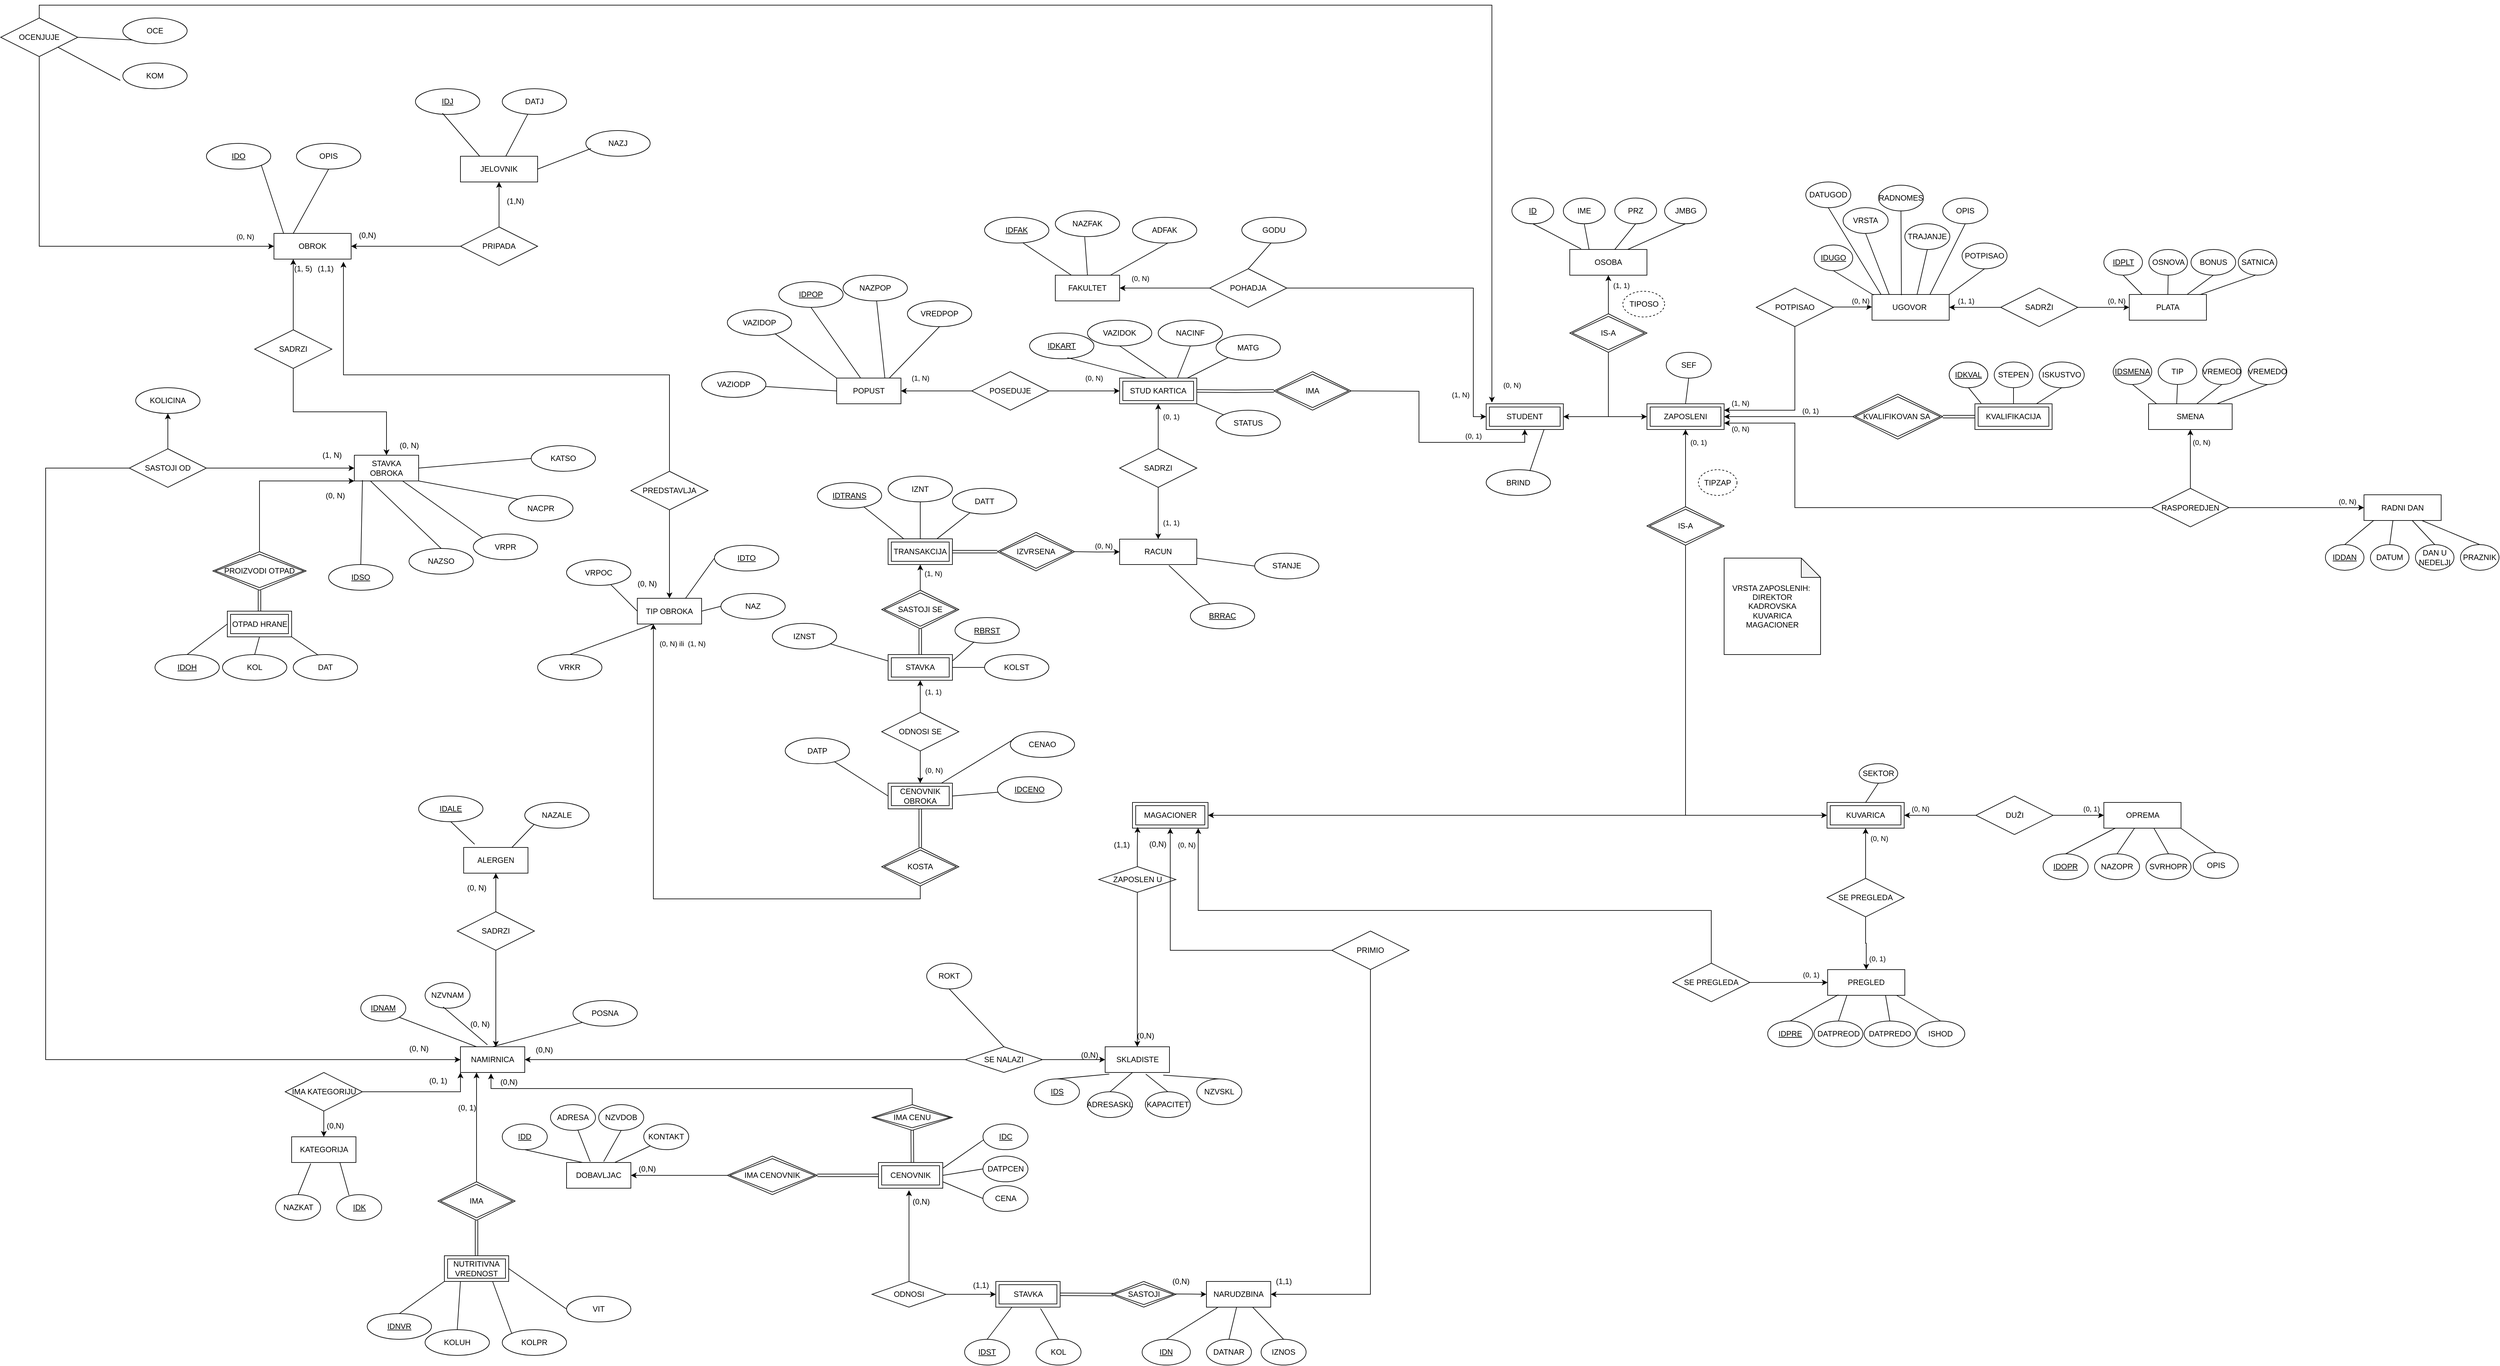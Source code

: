 <mxfile version="21.5.0" type="github">
  <diagram name="Page-1" id="e56a1550-8fbb-45ad-956c-1786394a9013">
    <mxGraphModel dx="2691" dy="1878" grid="1" gridSize="10" guides="1" tooltips="1" connect="1" arrows="1" fold="1" page="1" pageScale="1" pageWidth="1700" pageHeight="1100" background="none" math="0" shadow="0">
      <root>
        <mxCell id="0" />
        <mxCell id="1" parent="0" />
        <mxCell id="bUNf0cNvldC5ubmhBDVS-56" value="PREGLED" style="whiteSpace=wrap;html=1;align=center;" parent="1" vertex="1">
          <mxGeometry x="1201" y="1240" width="120" height="40" as="geometry" />
        </mxCell>
        <mxCell id="l9d5II2x-zUuvx3bLCQQ-6" style="edgeStyle=orthogonalEdgeStyle;rounded=0;orthogonalLoop=1;jettySize=auto;html=1;entryX=0.5;entryY=1;entryDx=0;entryDy=0;" parent="1" source="bUNf0cNvldC5ubmhBDVS-70" target="bUNf0cNvldC5ubmhBDVS-122" edge="1">
          <mxGeometry relative="1" as="geometry" />
        </mxCell>
        <mxCell id="l9d5II2x-zUuvx3bLCQQ-18" value="(0, N)" style="edgeLabel;html=1;align=center;verticalAlign=middle;resizable=0;points=[];" parent="l9d5II2x-zUuvx3bLCQQ-6" vertex="1" connectable="0">
          <mxGeometry x="0.279" y="2" relative="1" as="geometry">
            <mxPoint x="23" y="-12" as="offset" />
          </mxGeometry>
        </mxCell>
        <mxCell id="l9d5II2x-zUuvx3bLCQQ-24" style="edgeStyle=orthogonalEdgeStyle;rounded=0;orthogonalLoop=1;jettySize=auto;html=1;entryX=0.5;entryY=0;entryDx=0;entryDy=0;" parent="1" source="bUNf0cNvldC5ubmhBDVS-70" target="bUNf0cNvldC5ubmhBDVS-56" edge="1">
          <mxGeometry relative="1" as="geometry" />
        </mxCell>
        <mxCell id="l9d5II2x-zUuvx3bLCQQ-25" value="(0, 1)" style="edgeLabel;html=1;align=center;verticalAlign=middle;resizable=0;points=[];" parent="l9d5II2x-zUuvx3bLCQQ-24" vertex="1" connectable="0">
          <mxGeometry x="0.166" y="-1" relative="1" as="geometry">
            <mxPoint x="18" y="17" as="offset" />
          </mxGeometry>
        </mxCell>
        <mxCell id="bUNf0cNvldC5ubmhBDVS-70" value="SE PREGLEDA" style="shape=rhombus;perimeter=rhombusPerimeter;whiteSpace=wrap;html=1;align=center;" parent="1" vertex="1">
          <mxGeometry x="1200" y="1098" width="120" height="60" as="geometry" />
        </mxCell>
        <mxCell id="bUNf0cNvldC5ubmhBDVS-73" value="&lt;u&gt;IDPRE&lt;/u&gt;" style="ellipse;whiteSpace=wrap;html=1;align=center;" parent="1" vertex="1">
          <mxGeometry x="1107.75" y="1320" width="70" height="40" as="geometry" />
        </mxCell>
        <mxCell id="bUNf0cNvldC5ubmhBDVS-76" value="OPREMA" style="whiteSpace=wrap;html=1;align=center;" parent="1" vertex="1">
          <mxGeometry x="1630.5" y="980" width="120" height="40" as="geometry" />
        </mxCell>
        <mxCell id="bUNf0cNvldC5ubmhBDVS-79" value="" style="edgeStyle=orthogonalEdgeStyle;rounded=0;orthogonalLoop=1;jettySize=auto;html=1;" parent="1" source="bUNf0cNvldC5ubmhBDVS-77" target="bUNf0cNvldC5ubmhBDVS-76" edge="1">
          <mxGeometry relative="1" as="geometry">
            <Array as="points">
              <mxPoint x="1581.5" y="1000" />
              <mxPoint x="1581.5" y="1000" />
            </Array>
          </mxGeometry>
        </mxCell>
        <mxCell id="bUNf0cNvldC5ubmhBDVS-154" value="(0, 1)" style="edgeLabel;html=1;align=center;verticalAlign=middle;resizable=0;points=[];" parent="bUNf0cNvldC5ubmhBDVS-79" vertex="1" connectable="0">
          <mxGeometry x="0.692" relative="1" as="geometry">
            <mxPoint x="-8" y="-10" as="offset" />
          </mxGeometry>
        </mxCell>
        <mxCell id="bUNf0cNvldC5ubmhBDVS-138" style="edgeStyle=orthogonalEdgeStyle;rounded=0;orthogonalLoop=1;jettySize=auto;html=1;entryX=1;entryY=0.5;entryDx=0;entryDy=0;" parent="1" source="bUNf0cNvldC5ubmhBDVS-77" target="bUNf0cNvldC5ubmhBDVS-122" edge="1">
          <mxGeometry relative="1" as="geometry" />
        </mxCell>
        <mxCell id="bUNf0cNvldC5ubmhBDVS-155" value="(0, N)" style="edgeLabel;html=1;align=center;verticalAlign=middle;resizable=0;points=[];" parent="bUNf0cNvldC5ubmhBDVS-138" vertex="1" connectable="0">
          <mxGeometry x="0.842" y="1" relative="1" as="geometry">
            <mxPoint x="16" y="-11" as="offset" />
          </mxGeometry>
        </mxCell>
        <mxCell id="bUNf0cNvldC5ubmhBDVS-77" value="DUŽI" style="rhombus;whiteSpace=wrap;html=1;" parent="1" vertex="1">
          <mxGeometry x="1431.5" y="970" width="120" height="60" as="geometry" />
        </mxCell>
        <mxCell id="bUNf0cNvldC5ubmhBDVS-87" style="edgeStyle=orthogonalEdgeStyle;rounded=0;orthogonalLoop=1;jettySize=auto;html=1;exitX=0.5;exitY=1;exitDx=0;exitDy=0;" parent="1" source="bUNf0cNvldC5ubmhBDVS-77" target="bUNf0cNvldC5ubmhBDVS-77" edge="1">
          <mxGeometry relative="1" as="geometry" />
        </mxCell>
        <mxCell id="bUNf0cNvldC5ubmhBDVS-116" value="OSOBA" style="whiteSpace=wrap;html=1;align=center;" parent="1" vertex="1">
          <mxGeometry x="800" y="120" width="120" height="40" as="geometry" />
        </mxCell>
        <mxCell id="bUNf0cNvldC5ubmhBDVS-120" value="" style="edgeStyle=orthogonalEdgeStyle;rounded=0;orthogonalLoop=1;jettySize=auto;html=1;" parent="1" source="bUNf0cNvldC5ubmhBDVS-118" target="bUNf0cNvldC5ubmhBDVS-116" edge="1">
          <mxGeometry relative="1" as="geometry" />
        </mxCell>
        <mxCell id="bUNf0cNvldC5ubmhBDVS-278" value="(1, 1)" style="edgeLabel;html=1;align=center;verticalAlign=middle;resizable=0;points=[];" parent="bUNf0cNvldC5ubmhBDVS-120" connectable="0" vertex="1">
          <mxGeometry x="0.306" y="-1" relative="1" as="geometry">
            <mxPoint x="19" y="-5" as="offset" />
          </mxGeometry>
        </mxCell>
        <mxCell id="bUNf0cNvldC5ubmhBDVS-125" style="edgeStyle=orthogonalEdgeStyle;rounded=0;orthogonalLoop=1;jettySize=auto;html=1;entryX=1;entryY=0.5;entryDx=0;entryDy=0;" parent="1" source="bUNf0cNvldC5ubmhBDVS-118" target="WVfam7afHCpLnsuAlWTk-5" edge="1">
          <mxGeometry relative="1" as="geometry">
            <mxPoint x="740" y="360" as="targetPoint" />
            <Array as="points">
              <mxPoint x="860" y="380" />
            </Array>
          </mxGeometry>
        </mxCell>
        <mxCell id="bUNf0cNvldC5ubmhBDVS-149" style="edgeStyle=orthogonalEdgeStyle;rounded=0;orthogonalLoop=1;jettySize=auto;html=1;entryX=0;entryY=0.5;entryDx=0;entryDy=0;" parent="1" source="bUNf0cNvldC5ubmhBDVS-118" target="bUNf0cNvldC5ubmhBDVS-147" edge="1">
          <mxGeometry relative="1" as="geometry" />
        </mxCell>
        <mxCell id="bUNf0cNvldC5ubmhBDVS-118" value="IS-A" style="shape=rhombus;double=1;perimeter=rhombusPerimeter;whiteSpace=wrap;html=1;align=center;" parent="1" vertex="1">
          <mxGeometry x="800" y="220" width="120" height="60" as="geometry" />
        </mxCell>
        <mxCell id="bUNf0cNvldC5ubmhBDVS-122" value="KUVARICA" style="shape=ext;margin=3;double=1;whiteSpace=wrap;html=1;align=center;" parent="1" vertex="1">
          <mxGeometry x="1200" y="980" width="120" height="40" as="geometry" />
        </mxCell>
        <mxCell id="bUNf0cNvldC5ubmhBDVS-133" value="ISHOD" style="ellipse;whiteSpace=wrap;html=1;align=center;" parent="1" vertex="1">
          <mxGeometry x="1339.25" y="1320" width="75" height="40" as="geometry" />
        </mxCell>
        <mxCell id="bUNf0cNvldC5ubmhBDVS-139" value="&lt;u&gt;ID&lt;/u&gt;" style="ellipse;whiteSpace=wrap;html=1;align=center;" parent="1" vertex="1">
          <mxGeometry x="710" y="40" width="65" height="40" as="geometry" />
        </mxCell>
        <mxCell id="bUNf0cNvldC5ubmhBDVS-140" value="IME" style="ellipse;whiteSpace=wrap;html=1;align=center;" parent="1" vertex="1">
          <mxGeometry x="790" y="40" width="65" height="40" as="geometry" />
        </mxCell>
        <mxCell id="bUNf0cNvldC5ubmhBDVS-141" value="PRZ" style="ellipse;whiteSpace=wrap;html=1;align=center;" parent="1" vertex="1">
          <mxGeometry x="870" y="40" width="65" height="40" as="geometry" />
        </mxCell>
        <mxCell id="bUNf0cNvldC5ubmhBDVS-142" value="JMBG" style="ellipse;whiteSpace=wrap;html=1;align=center;" parent="1" vertex="1">
          <mxGeometry x="947.5" y="40" width="65" height="40" as="geometry" />
        </mxCell>
        <mxCell id="bUNf0cNvldC5ubmhBDVS-143" value="" style="endArrow=none;html=1;rounded=0;exitX=0.5;exitY=1;exitDx=0;exitDy=0;entryX=0.146;entryY=-0.024;entryDx=0;entryDy=0;entryPerimeter=0;" parent="1" source="bUNf0cNvldC5ubmhBDVS-139" target="bUNf0cNvldC5ubmhBDVS-116" edge="1">
          <mxGeometry relative="1" as="geometry">
            <mxPoint x="1000" y="580" as="sourcePoint" />
            <mxPoint x="1160" y="580" as="targetPoint" />
          </mxGeometry>
        </mxCell>
        <mxCell id="bUNf0cNvldC5ubmhBDVS-144" value="" style="endArrow=none;html=1;rounded=0;exitX=0.5;exitY=1;exitDx=0;exitDy=0;entryX=0.25;entryY=0;entryDx=0;entryDy=0;" parent="1" source="bUNf0cNvldC5ubmhBDVS-140" target="bUNf0cNvldC5ubmhBDVS-116" edge="1">
          <mxGeometry relative="1" as="geometry">
            <mxPoint x="798.5" y="60" as="sourcePoint" />
            <mxPoint x="921.5" y="119" as="targetPoint" />
          </mxGeometry>
        </mxCell>
        <mxCell id="bUNf0cNvldC5ubmhBDVS-145" value="" style="endArrow=none;html=1;rounded=0;exitX=0.5;exitY=1;exitDx=0;exitDy=0;entryX=0.583;entryY=0;entryDx=0;entryDy=0;entryPerimeter=0;" parent="1" source="bUNf0cNvldC5ubmhBDVS-141" target="bUNf0cNvldC5ubmhBDVS-116" edge="1">
          <mxGeometry relative="1" as="geometry">
            <mxPoint x="715" y="80" as="sourcePoint" />
            <mxPoint x="838" y="139" as="targetPoint" />
          </mxGeometry>
        </mxCell>
        <mxCell id="bUNf0cNvldC5ubmhBDVS-146" value="" style="endArrow=none;html=1;rounded=0;exitX=0.5;exitY=1;exitDx=0;exitDy=0;entryX=0.75;entryY=0;entryDx=0;entryDy=0;" parent="1" source="bUNf0cNvldC5ubmhBDVS-142" target="bUNf0cNvldC5ubmhBDVS-116" edge="1">
          <mxGeometry relative="1" as="geometry">
            <mxPoint x="725" y="90" as="sourcePoint" />
            <mxPoint x="900" y="120" as="targetPoint" />
          </mxGeometry>
        </mxCell>
        <mxCell id="bUNf0cNvldC5ubmhBDVS-147" value="ZAPOSLENI" style="shape=ext;margin=3;double=1;whiteSpace=wrap;html=1;align=center;" parent="1" vertex="1">
          <mxGeometry x="920" y="360" width="120" height="40" as="geometry" />
        </mxCell>
        <mxCell id="bUNf0cNvldC5ubmhBDVS-159" value="UGOVOR&amp;nbsp;" style="whiteSpace=wrap;html=1;align=center;" parent="1" vertex="1">
          <mxGeometry x="1270" y="190" width="120" height="40" as="geometry" />
        </mxCell>
        <mxCell id="bUNf0cNvldC5ubmhBDVS-160" value="PLATA" style="whiteSpace=wrap;html=1;align=center;" parent="1" vertex="1">
          <mxGeometry x="1670" y="190" width="120" height="40" as="geometry" />
        </mxCell>
        <mxCell id="bUNf0cNvldC5ubmhBDVS-169" style="edgeStyle=orthogonalEdgeStyle;rounded=0;orthogonalLoop=1;jettySize=auto;html=1;entryX=0;entryY=0.5;entryDx=0;entryDy=0;" parent="1" edge="1">
          <mxGeometry relative="1" as="geometry">
            <mxPoint x="1210" y="209.44" as="sourcePoint" />
            <mxPoint x="1270" y="209.44" as="targetPoint" />
          </mxGeometry>
        </mxCell>
        <mxCell id="bUNf0cNvldC5ubmhBDVS-180" value="(0, N)" style="edgeLabel;html=1;align=center;verticalAlign=middle;resizable=0;points=[];" parent="bUNf0cNvldC5ubmhBDVS-169" vertex="1" connectable="0">
          <mxGeometry x="0.383" relative="1" as="geometry">
            <mxPoint y="-10" as="offset" />
          </mxGeometry>
        </mxCell>
        <mxCell id="bUNf0cNvldC5ubmhBDVS-173" style="edgeStyle=orthogonalEdgeStyle;rounded=0;orthogonalLoop=1;jettySize=auto;html=1;entryX=1;entryY=0.25;entryDx=0;entryDy=0;" parent="1" source="bUNf0cNvldC5ubmhBDVS-161" target="bUNf0cNvldC5ubmhBDVS-147" edge="1">
          <mxGeometry relative="1" as="geometry">
            <Array as="points">
              <mxPoint x="1150" y="370" />
            </Array>
          </mxGeometry>
        </mxCell>
        <mxCell id="bUNf0cNvldC5ubmhBDVS-177" value="(1, N)" style="edgeLabel;html=1;align=center;verticalAlign=middle;resizable=0;points=[];" parent="bUNf0cNvldC5ubmhBDVS-173" vertex="1" connectable="0">
          <mxGeometry x="0.822" y="1" relative="1" as="geometry">
            <mxPoint x="3" y="-12" as="offset" />
          </mxGeometry>
        </mxCell>
        <mxCell id="bUNf0cNvldC5ubmhBDVS-161" value="POTPISAO" style="shape=rhombus;perimeter=rhombusPerimeter;whiteSpace=wrap;html=1;align=center;" parent="1" vertex="1">
          <mxGeometry x="1090" y="180" width="120" height="60" as="geometry" />
        </mxCell>
        <mxCell id="bUNf0cNvldC5ubmhBDVS-165" style="edgeStyle=orthogonalEdgeStyle;rounded=0;orthogonalLoop=1;jettySize=auto;html=1;entryX=1;entryY=0.5;entryDx=0;entryDy=0;" parent="1" source="bUNf0cNvldC5ubmhBDVS-164" target="bUNf0cNvldC5ubmhBDVS-159" edge="1">
          <mxGeometry relative="1" as="geometry" />
        </mxCell>
        <mxCell id="bUNf0cNvldC5ubmhBDVS-220" value="(1, 1)" style="edgeLabel;html=1;align=center;verticalAlign=middle;resizable=0;points=[];" parent="bUNf0cNvldC5ubmhBDVS-165" connectable="0" vertex="1">
          <mxGeometry x="0.302" relative="1" as="geometry">
            <mxPoint x="-2" y="-10" as="offset" />
          </mxGeometry>
        </mxCell>
        <mxCell id="bUNf0cNvldC5ubmhBDVS-166" style="edgeStyle=orthogonalEdgeStyle;rounded=0;orthogonalLoop=1;jettySize=auto;html=1;entryX=0;entryY=0.5;entryDx=0;entryDy=0;" parent="1" source="bUNf0cNvldC5ubmhBDVS-164" target="bUNf0cNvldC5ubmhBDVS-160" edge="1">
          <mxGeometry relative="1" as="geometry" />
        </mxCell>
        <mxCell id="bUNf0cNvldC5ubmhBDVS-175" value="(0, N)" style="edgeLabel;html=1;align=center;verticalAlign=middle;resizable=0;points=[];" parent="bUNf0cNvldC5ubmhBDVS-166" vertex="1" connectable="0">
          <mxGeometry x="0.65" y="1" relative="1" as="geometry">
            <mxPoint x="-6" y="-9" as="offset" />
          </mxGeometry>
        </mxCell>
        <mxCell id="bUNf0cNvldC5ubmhBDVS-164" value="SADRŽI" style="shape=rhombus;perimeter=rhombusPerimeter;whiteSpace=wrap;html=1;align=center;" parent="1" vertex="1">
          <mxGeometry x="1470" y="180" width="120" height="60" as="geometry" />
        </mxCell>
        <mxCell id="bUNf0cNvldC5ubmhBDVS-181" value="&lt;u&gt;IDPLT&lt;/u&gt;" style="ellipse;whiteSpace=wrap;html=1;align=center;" parent="1" vertex="1">
          <mxGeometry x="1630.5" y="120" width="60" height="40" as="geometry" />
        </mxCell>
        <mxCell id="bUNf0cNvldC5ubmhBDVS-182" value="BONUS" style="ellipse;whiteSpace=wrap;html=1;align=center;" parent="1" vertex="1">
          <mxGeometry x="1766" y="120" width="69.5" height="40" as="geometry" />
        </mxCell>
        <mxCell id="bUNf0cNvldC5ubmhBDVS-183" value="OSNOVA" style="ellipse;whiteSpace=wrap;html=1;align=center;" parent="1" vertex="1">
          <mxGeometry x="1700.5" y="120" width="60" height="40" as="geometry" />
        </mxCell>
        <mxCell id="bUNf0cNvldC5ubmhBDVS-184" value="" style="endArrow=none;html=1;rounded=0;exitX=0.5;exitY=1;exitDx=0;exitDy=0;entryX=0.167;entryY=0;entryDx=0;entryDy=0;entryPerimeter=0;" parent="1" source="bUNf0cNvldC5ubmhBDVS-181" target="bUNf0cNvldC5ubmhBDVS-160" edge="1">
          <mxGeometry relative="1" as="geometry">
            <mxPoint x="1580" y="100" as="sourcePoint" />
            <mxPoint x="1740" y="100" as="targetPoint" />
          </mxGeometry>
        </mxCell>
        <mxCell id="bUNf0cNvldC5ubmhBDVS-185" value="" style="endArrow=none;html=1;rounded=0;entryX=0.5;entryY=1;entryDx=0;entryDy=0;" parent="1" target="bUNf0cNvldC5ubmhBDVS-183" edge="1">
          <mxGeometry relative="1" as="geometry">
            <mxPoint x="1730" y="190" as="sourcePoint" />
            <mxPoint x="1740" y="100" as="targetPoint" />
          </mxGeometry>
        </mxCell>
        <mxCell id="bUNf0cNvldC5ubmhBDVS-186" value="" style="endArrow=none;html=1;rounded=0;entryX=0.5;entryY=1;entryDx=0;entryDy=0;exitX=0.75;exitY=0;exitDx=0;exitDy=0;" parent="1" source="bUNf0cNvldC5ubmhBDVS-160" target="bUNf0cNvldC5ubmhBDVS-182" edge="1">
          <mxGeometry relative="1" as="geometry">
            <mxPoint x="1799.76" y="190" as="sourcePoint" />
            <mxPoint x="1799.76" y="150" as="targetPoint" />
          </mxGeometry>
        </mxCell>
        <mxCell id="bUNf0cNvldC5ubmhBDVS-187" value="&lt;u&gt;IDUGO&lt;/u&gt;" style="ellipse;whiteSpace=wrap;html=1;align=center;" parent="1" vertex="1">
          <mxGeometry x="1180" y="113" width="60" height="40" as="geometry" />
        </mxCell>
        <mxCell id="bUNf0cNvldC5ubmhBDVS-188" value="DATUGOD" style="ellipse;whiteSpace=wrap;html=1;align=center;" parent="1" vertex="1">
          <mxGeometry x="1167" y="15" width="70" height="40" as="geometry" />
        </mxCell>
        <mxCell id="bUNf0cNvldC5ubmhBDVS-189" value="TRAJANJE" style="ellipse;whiteSpace=wrap;html=1;align=center;" parent="1" vertex="1">
          <mxGeometry x="1321" y="80" width="70" height="40" as="geometry" />
        </mxCell>
        <mxCell id="bUNf0cNvldC5ubmhBDVS-190" value="" style="endArrow=none;html=1;rounded=0;exitX=0.5;exitY=1;exitDx=0;exitDy=0;entryX=0.188;entryY=0.039;entryDx=0;entryDy=0;entryPerimeter=0;" parent="1" source="bUNf0cNvldC5ubmhBDVS-187" edge="1">
          <mxGeometry relative="1" as="geometry">
            <mxPoint x="1380" y="169.44" as="sourcePoint" />
            <mxPoint x="1272.56" y="191.0" as="targetPoint" />
          </mxGeometry>
        </mxCell>
        <mxCell id="bUNf0cNvldC5ubmhBDVS-191" value="" style="endArrow=none;html=1;rounded=0;exitX=0.5;exitY=1;exitDx=0;exitDy=0;entryX=0.5;entryY=0;entryDx=0;entryDy=0;" parent="1" source="bUNf0cNvldC5ubmhBDVS-188" edge="1">
          <mxGeometry relative="1" as="geometry">
            <mxPoint x="1224" y="160" as="sourcePoint" />
            <mxPoint x="1284" y="190" as="targetPoint" />
          </mxGeometry>
        </mxCell>
        <mxCell id="bUNf0cNvldC5ubmhBDVS-192" value="" style="endArrow=none;html=1;rounded=0;exitX=0.5;exitY=1;exitDx=0;exitDy=0;entryX=0.75;entryY=0;entryDx=0;entryDy=0;" parent="1" source="bUNf0cNvldC5ubmhBDVS-189" edge="1">
          <mxGeometry relative="1" as="geometry">
            <mxPoint x="1320" y="160" as="sourcePoint" />
            <mxPoint x="1340" y="190" as="targetPoint" />
          </mxGeometry>
        </mxCell>
        <mxCell id="bUNf0cNvldC5ubmhBDVS-194" value="DATPREOD" style="ellipse;whiteSpace=wrap;html=1;align=center;" parent="1" vertex="1">
          <mxGeometry x="1179.75" y="1320" width="76" height="40" as="geometry" />
        </mxCell>
        <mxCell id="bUNf0cNvldC5ubmhBDVS-196" value="DATPREDO" style="ellipse;whiteSpace=wrap;html=1;align=center;" parent="1" vertex="1">
          <mxGeometry x="1257.75" y="1320" width="80" height="40" as="geometry" />
        </mxCell>
        <mxCell id="bUNf0cNvldC5ubmhBDVS-198" value="&lt;u&gt;IDOPR&lt;/u&gt;" style="ellipse;whiteSpace=wrap;html=1;align=center;" parent="1" vertex="1">
          <mxGeometry x="1536" y="1060" width="70" height="40" as="geometry" />
        </mxCell>
        <mxCell id="bUNf0cNvldC5ubmhBDVS-199" value="NAZOPR" style="ellipse;whiteSpace=wrap;html=1;align=center;" parent="1" vertex="1">
          <mxGeometry x="1616" y="1060" width="70" height="40" as="geometry" />
        </mxCell>
        <mxCell id="bUNf0cNvldC5ubmhBDVS-201" value="SVRHOPR" style="ellipse;whiteSpace=wrap;html=1;align=center;" parent="1" vertex="1">
          <mxGeometry x="1696" y="1060" width="70" height="40" as="geometry" />
        </mxCell>
        <mxCell id="bUNf0cNvldC5ubmhBDVS-202" value="" style="endArrow=none;html=1;rounded=0;exitX=0.5;exitY=0;exitDx=0;exitDy=0;entryX=0.25;entryY=1;entryDx=0;entryDy=0;" parent="1" source="bUNf0cNvldC5ubmhBDVS-198" edge="1">
          <mxGeometry relative="1" as="geometry">
            <mxPoint x="1718.25" y="890" as="sourcePoint" />
            <mxPoint x="1648.25" y="1020" as="targetPoint" />
          </mxGeometry>
        </mxCell>
        <mxCell id="bUNf0cNvldC5ubmhBDVS-203" value="" style="endArrow=none;html=1;rounded=0;exitX=0.5;exitY=0;exitDx=0;exitDy=0;entryX=0.5;entryY=1;entryDx=0;entryDy=0;" parent="1" source="bUNf0cNvldC5ubmhBDVS-199" edge="1">
          <mxGeometry relative="1" as="geometry">
            <mxPoint x="1608.25" y="1070" as="sourcePoint" />
            <mxPoint x="1678.25" y="1020" as="targetPoint" />
          </mxGeometry>
        </mxCell>
        <mxCell id="bUNf0cNvldC5ubmhBDVS-204" value="" style="endArrow=none;html=1;rounded=0;exitX=0.5;exitY=0;exitDx=0;exitDy=0;entryX=0.75;entryY=1;entryDx=0;entryDy=0;" parent="1" source="bUNf0cNvldC5ubmhBDVS-201" edge="1">
          <mxGeometry relative="1" as="geometry">
            <mxPoint x="1688.25" y="1070" as="sourcePoint" />
            <mxPoint x="1708.25" y="1020" as="targetPoint" />
          </mxGeometry>
        </mxCell>
        <mxCell id="bUNf0cNvldC5ubmhBDVS-206" style="edgeStyle=orthogonalEdgeStyle;rounded=0;orthogonalLoop=1;jettySize=auto;html=1;entryX=0.5;entryY=1;entryDx=0;entryDy=0;" parent="1" source="bUNf0cNvldC5ubmhBDVS-205" target="bUNf0cNvldC5ubmhBDVS-147" edge="1">
          <mxGeometry relative="1" as="geometry" />
        </mxCell>
        <mxCell id="bUNf0cNvldC5ubmhBDVS-274" value="(0, 1)" style="edgeLabel;html=1;align=center;verticalAlign=middle;resizable=0;points=[];" parent="bUNf0cNvldC5ubmhBDVS-206" connectable="0" vertex="1">
          <mxGeometry x="0.31" relative="1" as="geometry">
            <mxPoint x="20" y="-22" as="offset" />
          </mxGeometry>
        </mxCell>
        <mxCell id="Pg65Y_PX_BuR6EdauMlK-27" style="edgeStyle=orthogonalEdgeStyle;rounded=0;orthogonalLoop=1;jettySize=auto;html=1;entryX=1;entryY=0.5;entryDx=0;entryDy=0;" parent="1" source="bUNf0cNvldC5ubmhBDVS-205" target="Ew9YVm2UuanDDVRycJMl-9" edge="1">
          <mxGeometry relative="1" as="geometry">
            <mxPoint x="980" y="682.5" as="targetPoint" />
            <Array as="points">
              <mxPoint x="980" y="1000" />
            </Array>
          </mxGeometry>
        </mxCell>
        <mxCell id="bUNf0cNvldC5ubmhBDVS-205" value="IS-A" style="shape=rhombus;double=1;perimeter=rhombusPerimeter;whiteSpace=wrap;html=1;align=center;" parent="1" vertex="1">
          <mxGeometry x="920" y="520" width="120" height="60" as="geometry" />
        </mxCell>
        <mxCell id="Y-CXUxym0TZlI0GYsN8G-2" value="NAMIRNICA" style="whiteSpace=wrap;html=1;align=center;" parent="1" vertex="1">
          <mxGeometry x="-925" y="1360" width="100" height="40" as="geometry" />
        </mxCell>
        <mxCell id="Y-CXUxym0TZlI0GYsN8G-3" value="IDNAM" style="ellipse;whiteSpace=wrap;html=1;align=center;fontStyle=4;" parent="1" vertex="1">
          <mxGeometry x="-1080" y="1280" width="70" height="40" as="geometry" />
        </mxCell>
        <mxCell id="Y-CXUxym0TZlI0GYsN8G-5" value="" style="endArrow=none;html=1;rounded=0;exitX=1;exitY=1;exitDx=0;exitDy=0;entryX=0.25;entryY=0;entryDx=0;entryDy=0;" parent="1" source="Y-CXUxym0TZlI0GYsN8G-3" target="Y-CXUxym0TZlI0GYsN8G-2" edge="1">
          <mxGeometry relative="1" as="geometry">
            <mxPoint x="-290" y="1350" as="sourcePoint" />
            <mxPoint x="-130" y="1350" as="targetPoint" />
            <Array as="points" />
          </mxGeometry>
        </mxCell>
        <mxCell id="Y-CXUxym0TZlI0GYsN8G-8" value="NZVNAM" style="ellipse;whiteSpace=wrap;html=1;align=center;" parent="1" vertex="1">
          <mxGeometry x="-980" y="1260" width="70" height="40" as="geometry" />
        </mxCell>
        <mxCell id="Y-CXUxym0TZlI0GYsN8G-9" value="" style="endArrow=none;html=1;rounded=0;exitX=0.42;exitY=-0.075;exitDx=0;exitDy=0;exitPerimeter=0;entryX=0.4;entryY=0.95;entryDx=0;entryDy=0;entryPerimeter=0;" parent="1" source="Y-CXUxym0TZlI0GYsN8G-2" target="Y-CXUxym0TZlI0GYsN8G-8" edge="1">
          <mxGeometry relative="1" as="geometry">
            <mxPoint x="-220" y="1370" as="sourcePoint" />
            <mxPoint x="-60" y="1370" as="targetPoint" />
          </mxGeometry>
        </mxCell>
        <mxCell id="Y-CXUxym0TZlI0GYsN8G-10" value="ROKT" style="ellipse;whiteSpace=wrap;html=1;align=center;" parent="1" vertex="1">
          <mxGeometry x="-200" y="1230" width="70" height="40" as="geometry" />
        </mxCell>
        <mxCell id="bUNf0cNvldC5ubmhBDVS-222" value="KVALIFIKACIJA" style="shape=ext;margin=3;double=1;whiteSpace=wrap;html=1;align=center;" parent="1" vertex="1">
          <mxGeometry x="1430" y="360" width="120" height="40" as="geometry" />
        </mxCell>
        <mxCell id="Y-CXUxym0TZlI0GYsN8G-11" value="" style="endArrow=none;html=1;rounded=0;exitX=0.5;exitY=0;exitDx=0;exitDy=0;entryX=0.5;entryY=1;entryDx=0;entryDy=0;" parent="1" source="Y-CXUxym0TZlI0GYsN8G-15" target="Y-CXUxym0TZlI0GYsN8G-10" edge="1">
          <mxGeometry relative="1" as="geometry">
            <mxPoint x="-210" y="1350" as="sourcePoint" />
            <mxPoint x="-50" y="1350" as="targetPoint" />
          </mxGeometry>
        </mxCell>
        <mxCell id="bUNf0cNvldC5ubmhBDVS-227" style="edgeStyle=orthogonalEdgeStyle;rounded=0;orthogonalLoop=1;jettySize=auto;html=1;" parent="1" edge="1">
          <mxGeometry relative="1" as="geometry">
            <mxPoint x="1040" y="380" as="targetPoint" />
            <mxPoint x="1240.057" y="380.029" as="sourcePoint" />
          </mxGeometry>
        </mxCell>
        <mxCell id="bUNf0cNvldC5ubmhBDVS-229" value="(0, 1)" style="edgeLabel;html=1;align=center;verticalAlign=middle;resizable=0;points=[];" parent="bUNf0cNvldC5ubmhBDVS-227" connectable="0" vertex="1">
          <mxGeometry x="0.277" y="-2" relative="1" as="geometry">
            <mxPoint x="61" y="-7" as="offset" />
          </mxGeometry>
        </mxCell>
        <mxCell id="bUNf0cNvldC5ubmhBDVS-224" value="" style="shape=link;html=1;rounded=0;exitX=1;exitY=0.5;exitDx=0;exitDy=0;entryX=0;entryY=0.5;entryDx=0;entryDy=0;" parent="1" target="bUNf0cNvldC5ubmhBDVS-222" edge="1">
          <mxGeometry relative="1" as="geometry">
            <mxPoint x="1380" y="380" as="sourcePoint" />
            <mxPoint x="1600" y="540" as="targetPoint" />
          </mxGeometry>
        </mxCell>
        <mxCell id="bUNf0cNvldC5ubmhBDVS-225" value="" style="resizable=0;html=1;whiteSpace=wrap;align=left;verticalAlign=bottom;" parent="bUNf0cNvldC5ubmhBDVS-224" connectable="0" vertex="1">
          <mxGeometry x="-1" relative="1" as="geometry" />
        </mxCell>
        <mxCell id="bUNf0cNvldC5ubmhBDVS-226" value="" style="resizable=0;html=1;whiteSpace=wrap;align=right;verticalAlign=bottom;" parent="bUNf0cNvldC5ubmhBDVS-224" connectable="0" vertex="1">
          <mxGeometry x="1" relative="1" as="geometry" />
        </mxCell>
        <mxCell id="Y-CXUxym0TZlI0GYsN8G-14" value="SKLADISTE" style="whiteSpace=wrap;html=1;align=center;" parent="1" vertex="1">
          <mxGeometry x="77.5" y="1360" width="100" height="40" as="geometry" />
        </mxCell>
        <mxCell id="Y-CXUxym0TZlI0GYsN8G-16" style="edgeStyle=orthogonalEdgeStyle;rounded=0;orthogonalLoop=1;jettySize=auto;html=1;entryX=0;entryY=0.5;entryDx=0;entryDy=0;" parent="1" source="Y-CXUxym0TZlI0GYsN8G-15" target="Y-CXUxym0TZlI0GYsN8G-14" edge="1">
          <mxGeometry relative="1" as="geometry" />
        </mxCell>
        <mxCell id="bUNf0cNvldC5ubmhBDVS-232" value="&lt;u&gt;IDKVAL&lt;/u&gt;" style="ellipse;whiteSpace=wrap;html=1;align=center;" parent="1" vertex="1">
          <mxGeometry x="1390" y="295" width="60" height="40" as="geometry" />
        </mxCell>
        <mxCell id="Y-CXUxym0TZlI0GYsN8G-17" style="edgeStyle=orthogonalEdgeStyle;rounded=0;orthogonalLoop=1;jettySize=auto;html=1;exitX=0;exitY=0.5;exitDx=0;exitDy=0;entryX=1;entryY=0.5;entryDx=0;entryDy=0;" parent="1" target="Y-CXUxym0TZlI0GYsN8G-2" edge="1">
          <mxGeometry relative="1" as="geometry">
            <Array as="points">
              <mxPoint x="-990" y="1380" />
            </Array>
          </mxGeometry>
        </mxCell>
        <mxCell id="bUNf0cNvldC5ubmhBDVS-233" value="STEPEN" style="ellipse;whiteSpace=wrap;html=1;align=center;" parent="1" vertex="1">
          <mxGeometry x="1460" y="295" width="60" height="40" as="geometry" />
        </mxCell>
        <mxCell id="hLWOXCvLeOIAR_gzD491-121" style="edgeStyle=orthogonalEdgeStyle;rounded=0;orthogonalLoop=1;jettySize=auto;html=1;exitX=0;exitY=0.5;exitDx=0;exitDy=0;entryX=1;entryY=0.5;entryDx=0;entryDy=0;" parent="1" source="Y-CXUxym0TZlI0GYsN8G-15" target="Y-CXUxym0TZlI0GYsN8G-2" edge="1">
          <mxGeometry relative="1" as="geometry" />
        </mxCell>
        <mxCell id="Y-CXUxym0TZlI0GYsN8G-15" value="SE NALAZI" style="shape=rhombus;perimeter=rhombusPerimeter;whiteSpace=wrap;html=1;align=center;" parent="1" vertex="1">
          <mxGeometry x="-140" y="1360" width="120" height="40" as="geometry" />
        </mxCell>
        <mxCell id="bUNf0cNvldC5ubmhBDVS-234" value="ISKUSTVO" style="ellipse;whiteSpace=wrap;html=1;align=center;" parent="1" vertex="1">
          <mxGeometry x="1530" y="295" width="70" height="40" as="geometry" />
        </mxCell>
        <mxCell id="Y-CXUxym0TZlI0GYsN8G-18" value="(0,N)" style="text;html=1;align=center;verticalAlign=middle;resizable=0;points=[];autosize=1;strokeColor=none;fillColor=none;" parent="1" vertex="1">
          <mxGeometry x="27.5" y="1358" width="50" height="30" as="geometry" />
        </mxCell>
        <mxCell id="bUNf0cNvldC5ubmhBDVS-235" value="" style="endArrow=none;html=1;rounded=0;entryX=0.5;entryY=1;entryDx=0;entryDy=0;exitX=0.793;exitY=0.008;exitDx=0;exitDy=0;exitPerimeter=0;" parent="1" source="bUNf0cNvldC5ubmhBDVS-222" target="bUNf0cNvldC5ubmhBDVS-234" edge="1">
          <mxGeometry relative="1" as="geometry">
            <mxPoint x="1440" y="365" as="sourcePoint" />
            <mxPoint x="1600" y="365" as="targetPoint" />
          </mxGeometry>
        </mxCell>
        <mxCell id="Y-CXUxym0TZlI0GYsN8G-19" value="(0,N)" style="text;html=1;align=center;verticalAlign=middle;resizable=0;points=[];autosize=1;strokeColor=none;fillColor=none;" parent="1" vertex="1">
          <mxGeometry x="-820" y="1350" width="50" height="30" as="geometry" />
        </mxCell>
        <mxCell id="bUNf0cNvldC5ubmhBDVS-236" value="" style="endArrow=none;html=1;rounded=0;entryX=0.5;entryY=1;entryDx=0;entryDy=0;exitX=0.5;exitY=0;exitDx=0;exitDy=0;" parent="1" source="bUNf0cNvldC5ubmhBDVS-222" target="bUNf0cNvldC5ubmhBDVS-233" edge="1">
          <mxGeometry relative="1" as="geometry">
            <mxPoint x="1440" y="365" as="sourcePoint" />
            <mxPoint x="1600" y="365" as="targetPoint" />
          </mxGeometry>
        </mxCell>
        <mxCell id="Y-CXUxym0TZlI0GYsN8G-21" value="KAPACITET" style="ellipse;whiteSpace=wrap;html=1;align=center;" parent="1" vertex="1">
          <mxGeometry x="140" y="1430" width="70" height="40" as="geometry" />
        </mxCell>
        <mxCell id="bUNf0cNvldC5ubmhBDVS-238" value="" style="endArrow=none;html=1;rounded=0;entryX=0.5;entryY=1;entryDx=0;entryDy=0;exitX=0.081;exitY=-0.017;exitDx=0;exitDy=0;exitPerimeter=0;" parent="1" source="bUNf0cNvldC5ubmhBDVS-222" target="bUNf0cNvldC5ubmhBDVS-232" edge="1">
          <mxGeometry relative="1" as="geometry">
            <mxPoint x="1440" y="365" as="sourcePoint" />
            <mxPoint x="1600" y="365" as="targetPoint" />
          </mxGeometry>
        </mxCell>
        <mxCell id="Y-CXUxym0TZlI0GYsN8G-22" value="ADRESASKL" style="ellipse;whiteSpace=wrap;html=1;align=center;" parent="1" vertex="1">
          <mxGeometry x="50" y="1430" width="70" height="40" as="geometry" />
        </mxCell>
        <mxCell id="Y-CXUxym0TZlI0GYsN8G-23" value="NZVSKL" style="ellipse;whiteSpace=wrap;html=1;align=center;" parent="1" vertex="1">
          <mxGeometry x="220" y="1410" width="70" height="40" as="geometry" />
        </mxCell>
        <mxCell id="Y-CXUxym0TZlI0GYsN8G-25" value="" style="endArrow=none;html=1;rounded=0;exitX=0.5;exitY=0;exitDx=0;exitDy=0;entryX=0.903;entryY=1.104;entryDx=0;entryDy=0;entryPerimeter=0;" parent="1" source="Y-CXUxym0TZlI0GYsN8G-23" target="Y-CXUxym0TZlI0GYsN8G-14" edge="1">
          <mxGeometry relative="1" as="geometry">
            <mxPoint x="227.5" y="1372.5" as="sourcePoint" />
            <mxPoint x="387.5" y="1372.5" as="targetPoint" />
          </mxGeometry>
        </mxCell>
        <mxCell id="Y-CXUxym0TZlI0GYsN8G-26" value="" style="endArrow=none;html=1;rounded=0;exitX=0.5;exitY=0;exitDx=0;exitDy=0;" parent="1" source="Y-CXUxym0TZlI0GYsN8G-22" edge="1">
          <mxGeometry relative="1" as="geometry">
            <mxPoint x="297.5" y="1440" as="sourcePoint" />
            <mxPoint x="120" y="1400" as="targetPoint" />
          </mxGeometry>
        </mxCell>
        <mxCell id="Y-CXUxym0TZlI0GYsN8G-27" value="" style="endArrow=none;html=1;rounded=0;exitX=0.5;exitY=0;exitDx=0;exitDy=0;entryX=0.632;entryY=1.063;entryDx=0;entryDy=0;entryPerimeter=0;" parent="1" source="Y-CXUxym0TZlI0GYsN8G-21" target="Y-CXUxym0TZlI0GYsN8G-14" edge="1">
          <mxGeometry relative="1" as="geometry">
            <mxPoint x="222.5" y="1330" as="sourcePoint" />
            <mxPoint x="467.5" y="1450" as="targetPoint" />
          </mxGeometry>
        </mxCell>
        <mxCell id="Y-CXUxym0TZlI0GYsN8G-28" value="STAVKA" style="shape=ext;margin=3;double=1;whiteSpace=wrap;html=1;align=center;" parent="1" vertex="1">
          <mxGeometry x="-92.5" y="1725" width="100" height="40" as="geometry" />
        </mxCell>
        <mxCell id="Y-CXUxym0TZlI0GYsN8G-29" value="CENOVNIK" style="shape=ext;margin=3;double=1;whiteSpace=wrap;html=1;align=center;" parent="1" vertex="1">
          <mxGeometry x="-275" y="1540" width="100" height="40" as="geometry" />
        </mxCell>
        <mxCell id="Y-CXUxym0TZlI0GYsN8G-35" style="edgeStyle=orthogonalEdgeStyle;rounded=0;orthogonalLoop=1;jettySize=auto;html=1;exitX=0.5;exitY=0;exitDx=0;exitDy=0;entryX=0.475;entryY=1.037;entryDx=0;entryDy=0;entryPerimeter=0;" parent="1" source="Y-CXUxym0TZlI0GYsN8G-32" target="Y-CXUxym0TZlI0GYsN8G-2" edge="1">
          <mxGeometry relative="1" as="geometry" />
        </mxCell>
        <mxCell id="Y-CXUxym0TZlI0GYsN8G-32" value="IMA CENU" style="shape=rhombus;double=1;perimeter=rhombusPerimeter;whiteSpace=wrap;html=1;align=center;" parent="1" vertex="1">
          <mxGeometry x="-285" y="1450" width="125" height="40" as="geometry" />
        </mxCell>
        <mxCell id="Y-CXUxym0TZlI0GYsN8G-33" value="" style="shape=link;html=1;rounded=0;exitX=0.528;exitY=-0.004;exitDx=0;exitDy=0;entryX=0.5;entryY=1;entryDx=0;entryDy=0;exitPerimeter=0;" parent="1" source="Y-CXUxym0TZlI0GYsN8G-29" target="Y-CXUxym0TZlI0GYsN8G-32" edge="1">
          <mxGeometry relative="1" as="geometry">
            <mxPoint x="-220" y="1520" as="sourcePoint" />
            <mxPoint x="-60" y="1520" as="targetPoint" />
          </mxGeometry>
        </mxCell>
        <mxCell id="Y-CXUxym0TZlI0GYsN8G-34" value="" style="resizable=0;html=1;whiteSpace=wrap;align=right;verticalAlign=bottom;" parent="Y-CXUxym0TZlI0GYsN8G-33" connectable="0" vertex="1">
          <mxGeometry x="1" relative="1" as="geometry" />
        </mxCell>
        <mxCell id="Y-CXUxym0TZlI0GYsN8G-37" style="edgeStyle=orthogonalEdgeStyle;rounded=0;orthogonalLoop=1;jettySize=auto;html=1;entryX=0.475;entryY=1.079;entryDx=0;entryDy=0;entryPerimeter=0;" parent="1" source="Y-CXUxym0TZlI0GYsN8G-36" target="Y-CXUxym0TZlI0GYsN8G-29" edge="1">
          <mxGeometry relative="1" as="geometry" />
        </mxCell>
        <mxCell id="Y-CXUxym0TZlI0GYsN8G-38" style="edgeStyle=orthogonalEdgeStyle;rounded=0;orthogonalLoop=1;jettySize=auto;html=1;exitX=1;exitY=0.5;exitDx=0;exitDy=0;entryX=0;entryY=0.5;entryDx=0;entryDy=0;" parent="1" source="Y-CXUxym0TZlI0GYsN8G-36" target="Y-CXUxym0TZlI0GYsN8G-28" edge="1">
          <mxGeometry relative="1" as="geometry" />
        </mxCell>
        <mxCell id="Y-CXUxym0TZlI0GYsN8G-36" value="ODNOSI" style="shape=rhombus;perimeter=rhombusPerimeter;whiteSpace=wrap;html=1;align=center;" parent="1" vertex="1">
          <mxGeometry x="-285" y="1725" width="115" height="40" as="geometry" />
        </mxCell>
        <mxCell id="Y-CXUxym0TZlI0GYsN8G-42" style="edgeStyle=orthogonalEdgeStyle;rounded=0;orthogonalLoop=1;jettySize=auto;html=1;exitX=0.972;exitY=0.489;exitDx=0;exitDy=0;entryX=0;entryY=0.5;entryDx=0;entryDy=0;exitPerimeter=0;" parent="1" source="Y-CXUxym0TZlI0GYsN8G-52" target="MK6Z-C48FJparJXI2dv7-2" edge="1">
          <mxGeometry relative="1" as="geometry">
            <mxPoint x="182.5" y="1745" as="sourcePoint" />
            <mxPoint x="222.5" y="1745.0" as="targetPoint" />
          </mxGeometry>
        </mxCell>
        <mxCell id="Y-CXUxym0TZlI0GYsN8G-52" value="SASTOJI" style="shape=rhombus;double=1;perimeter=rhombusPerimeter;whiteSpace=wrap;html=1;align=center;" parent="1" vertex="1">
          <mxGeometry x="87.5" y="1725" width="100" height="40" as="geometry" />
        </mxCell>
        <mxCell id="Y-CXUxym0TZlI0GYsN8G-53" value="" style="shape=link;html=1;rounded=0;exitX=1;exitY=0.5;exitDx=0;exitDy=0;entryX=0.031;entryY=0.51;entryDx=0;entryDy=0;entryPerimeter=0;" parent="1" source="Y-CXUxym0TZlI0GYsN8G-28" target="Y-CXUxym0TZlI0GYsN8G-52" edge="1">
          <mxGeometry relative="1" as="geometry">
            <mxPoint x="107.5" y="1705" as="sourcePoint" />
            <mxPoint x="267.5" y="1705" as="targetPoint" />
          </mxGeometry>
        </mxCell>
        <mxCell id="Y-CXUxym0TZlI0GYsN8G-54" value="" style="resizable=0;html=1;whiteSpace=wrap;align=right;verticalAlign=bottom;" parent="Y-CXUxym0TZlI0GYsN8G-53" connectable="0" vertex="1">
          <mxGeometry x="1" relative="1" as="geometry" />
        </mxCell>
        <mxCell id="Y-CXUxym0TZlI0GYsN8G-55" value="CENA" style="ellipse;whiteSpace=wrap;html=1;align=center;" parent="1" vertex="1">
          <mxGeometry x="-112.5" y="1576" width="70" height="40" as="geometry" />
        </mxCell>
        <mxCell id="Y-CXUxym0TZlI0GYsN8G-58" value="" style="endArrow=none;html=1;rounded=0;exitX=1;exitY=0.75;exitDx=0;exitDy=0;entryX=0;entryY=0.5;entryDx=0;entryDy=0;" parent="1" source="Y-CXUxym0TZlI0GYsN8G-29" target="Y-CXUxym0TZlI0GYsN8G-55" edge="1">
          <mxGeometry relative="1" as="geometry">
            <mxPoint x="-30" y="1520" as="sourcePoint" />
            <mxPoint x="130" y="1520" as="targetPoint" />
          </mxGeometry>
        </mxCell>
        <mxCell id="Y-CXUxym0TZlI0GYsN8G-59" value="" style="endArrow=none;html=1;rounded=0;exitX=1;exitY=0.5;exitDx=0;exitDy=0;entryX=0;entryY=0.5;entryDx=0;entryDy=0;" parent="1" source="Y-CXUxym0TZlI0GYsN8G-29" target="Y-CXUxym0TZlI0GYsN8G-121" edge="1">
          <mxGeometry relative="1" as="geometry">
            <mxPoint x="320" y="1490" as="sourcePoint" />
            <mxPoint x="-125.0" y="1550" as="targetPoint" />
          </mxGeometry>
        </mxCell>
        <mxCell id="Y-CXUxym0TZlI0GYsN8G-61" value="KOL" style="ellipse;whiteSpace=wrap;html=1;align=center;" parent="1" vertex="1">
          <mxGeometry x="-30" y="1815" width="70" height="40" as="geometry" />
        </mxCell>
        <mxCell id="bUNf0cNvldC5ubmhBDVS-276" value="TIPZAP" style="ellipse;whiteSpace=wrap;html=1;align=center;dashed=1;" parent="1" vertex="1">
          <mxGeometry x="1000" y="462.5" width="60" height="40" as="geometry" />
        </mxCell>
        <mxCell id="Y-CXUxym0TZlI0GYsN8G-62" value="" style="endArrow=none;html=1;rounded=0;exitX=0.695;exitY=1.05;exitDx=0;exitDy=0;entryX=0.5;entryY=0;entryDx=0;entryDy=0;exitPerimeter=0;" parent="1" source="Y-CXUxym0TZlI0GYsN8G-28" target="Y-CXUxym0TZlI0GYsN8G-61" edge="1">
          <mxGeometry relative="1" as="geometry">
            <mxPoint x="307.5" y="1555" as="sourcePoint" />
            <mxPoint x="467.5" y="1555" as="targetPoint" />
          </mxGeometry>
        </mxCell>
        <mxCell id="bUNf0cNvldC5ubmhBDVS-277" value="TIPOSO" style="ellipse;whiteSpace=wrap;html=1;align=center;dashed=1;" parent="1" vertex="1">
          <mxGeometry x="882.5" y="185" width="65" height="40" as="geometry" />
        </mxCell>
        <mxCell id="Y-CXUxym0TZlI0GYsN8G-63" value="IDS" style="ellipse;whiteSpace=wrap;html=1;align=center;fontStyle=4;" parent="1" vertex="1">
          <mxGeometry x="-32.5" y="1410" width="70" height="40" as="geometry" />
        </mxCell>
        <mxCell id="Y-CXUxym0TZlI0GYsN8G-64" value="" style="endArrow=none;html=1;rounded=0;exitX=0.064;exitY=1.063;exitDx=0;exitDy=0;entryX=0.5;entryY=0;entryDx=0;entryDy=0;exitPerimeter=0;" parent="1" source="Y-CXUxym0TZlI0GYsN8G-14" target="Y-CXUxym0TZlI0GYsN8G-63" edge="1">
          <mxGeometry relative="1" as="geometry">
            <mxPoint x="247.5" y="1480" as="sourcePoint" />
            <mxPoint x="237.5" y="1370" as="targetPoint" />
          </mxGeometry>
        </mxCell>
        <mxCell id="Y-CXUxym0TZlI0GYsN8G-65" value="IDST" style="ellipse;whiteSpace=wrap;html=1;align=center;fontStyle=4;" parent="1" vertex="1">
          <mxGeometry x="-141" y="1815" width="70" height="40" as="geometry" />
        </mxCell>
        <mxCell id="Y-CXUxym0TZlI0GYsN8G-66" value="" style="endArrow=none;html=1;rounded=0;entryX=0.5;entryY=0;entryDx=0;entryDy=0;exitX=0.25;exitY=1;exitDx=0;exitDy=0;" parent="1" source="Y-CXUxym0TZlI0GYsN8G-28" target="Y-CXUxym0TZlI0GYsN8G-65" edge="1">
          <mxGeometry relative="1" as="geometry">
            <mxPoint x="-60" y="1770" as="sourcePoint" />
            <mxPoint x="467.5" y="1555" as="targetPoint" />
          </mxGeometry>
        </mxCell>
        <mxCell id="Y-CXUxym0TZlI0GYsN8G-68" value="IDN" style="ellipse;whiteSpace=wrap;html=1;align=center;fontStyle=4;" parent="1" vertex="1">
          <mxGeometry x="135" y="1815" width="75" height="40" as="geometry" />
        </mxCell>
        <mxCell id="Y-CXUxym0TZlI0GYsN8G-69" value="" style="endArrow=none;html=1;rounded=0;exitX=0.5;exitY=0;exitDx=0;exitDy=0;entryX=0.201;entryY=0.97;entryDx=0;entryDy=0;entryPerimeter=0;" parent="1" source="Y-CXUxym0TZlI0GYsN8G-68" target="MK6Z-C48FJparJXI2dv7-2" edge="1">
          <mxGeometry relative="1" as="geometry">
            <mxPoint x="252.5" y="1805" as="sourcePoint" />
            <mxPoint x="251.875" y="1765" as="targetPoint" />
          </mxGeometry>
        </mxCell>
        <mxCell id="Y-CXUxym0TZlI0GYsN8G-72" value="DATNAR" style="ellipse;whiteSpace=wrap;html=1;align=center;" parent="1" vertex="1">
          <mxGeometry x="235" y="1815" width="70" height="40" as="geometry" />
        </mxCell>
        <mxCell id="Y-CXUxym0TZlI0GYsN8G-73" value="IZNOS" style="ellipse;whiteSpace=wrap;html=1;align=center;" parent="1" vertex="1">
          <mxGeometry x="320" y="1815" width="70" height="40" as="geometry" />
        </mxCell>
        <mxCell id="Y-CXUxym0TZlI0GYsN8G-74" value="" style="endArrow=none;html=1;rounded=0;entryX=0.711;entryY=0.982;entryDx=0;entryDy=0;exitX=0.5;exitY=0;exitDx=0;exitDy=0;entryPerimeter=0;" parent="1" source="Y-CXUxym0TZlI0GYsN8G-73" target="MK6Z-C48FJparJXI2dv7-2" edge="1">
          <mxGeometry relative="1" as="geometry">
            <mxPoint x="587.5" y="1805" as="sourcePoint" />
            <mxPoint x="306.395" y="1764.4" as="targetPoint" />
          </mxGeometry>
        </mxCell>
        <mxCell id="Y-CXUxym0TZlI0GYsN8G-75" value="" style="endArrow=none;html=1;rounded=0;exitX=0.5;exitY=0;exitDx=0;exitDy=0;entryX=0.473;entryY=0.958;entryDx=0;entryDy=0;entryPerimeter=0;" parent="1" source="Y-CXUxym0TZlI0GYsN8G-72" target="MK6Z-C48FJparJXI2dv7-2" edge="1">
          <mxGeometry relative="1" as="geometry">
            <mxPoint x="517.5" y="1595" as="sourcePoint" />
            <mxPoint x="281.25" y="1765" as="targetPoint" />
          </mxGeometry>
        </mxCell>
        <mxCell id="Y-CXUxym0TZlI0GYsN8G-77" value="DOBAVLJAC" style="whiteSpace=wrap;html=1;align=center;" parent="1" vertex="1">
          <mxGeometry x="-760" y="1540" width="100" height="40" as="geometry" />
        </mxCell>
        <mxCell id="Y-CXUxym0TZlI0GYsN8G-82" value="IDD" style="ellipse;whiteSpace=wrap;html=1;align=center;fontStyle=4;" parent="1" vertex="1">
          <mxGeometry x="-860" y="1480" width="70" height="40" as="geometry" />
        </mxCell>
        <mxCell id="Y-CXUxym0TZlI0GYsN8G-83" value="KONTAKT" style="ellipse;whiteSpace=wrap;html=1;align=center;" parent="1" vertex="1">
          <mxGeometry x="-640" y="1480" width="70" height="40" as="geometry" />
        </mxCell>
        <mxCell id="Y-CXUxym0TZlI0GYsN8G-84" value="NZVDOB" style="ellipse;whiteSpace=wrap;html=1;align=center;" parent="1" vertex="1">
          <mxGeometry x="-710" y="1450" width="70" height="40" as="geometry" />
        </mxCell>
        <mxCell id="Y-CXUxym0TZlI0GYsN8G-85" value="ADRESA" style="ellipse;whiteSpace=wrap;html=1;align=center;" parent="1" vertex="1">
          <mxGeometry x="-785" y="1450" width="70" height="40" as="geometry" />
        </mxCell>
        <mxCell id="Y-CXUxym0TZlI0GYsN8G-86" value="" style="endArrow=none;html=1;rounded=0;exitX=0.5;exitY=1;exitDx=0;exitDy=0;entryX=0.25;entryY=0;entryDx=0;entryDy=0;" parent="1" source="Y-CXUxym0TZlI0GYsN8G-82" target="Y-CXUxym0TZlI0GYsN8G-77" edge="1">
          <mxGeometry relative="1" as="geometry">
            <mxPoint x="-850" y="1620" as="sourcePoint" />
            <mxPoint x="-690" y="1620" as="targetPoint" />
          </mxGeometry>
        </mxCell>
        <mxCell id="Y-CXUxym0TZlI0GYsN8G-87" value="" style="endArrow=none;html=1;rounded=0;entryX=0.368;entryY=-0.037;entryDx=0;entryDy=0;entryPerimeter=0;" parent="1" source="Y-CXUxym0TZlI0GYsN8G-85" target="Y-CXUxym0TZlI0GYsN8G-77" edge="1">
          <mxGeometry relative="1" as="geometry">
            <mxPoint x="-830" y="1689.58" as="sourcePoint" />
            <mxPoint x="-730" y="1530" as="targetPoint" />
          </mxGeometry>
        </mxCell>
        <mxCell id="Y-CXUxym0TZlI0GYsN8G-88" value="" style="endArrow=none;html=1;rounded=0;exitX=0.5;exitY=1;exitDx=0;exitDy=0;entryX=0.577;entryY=-0.037;entryDx=0;entryDy=0;entryPerimeter=0;" parent="1" source="Y-CXUxym0TZlI0GYsN8G-84" target="Y-CXUxym0TZlI0GYsN8G-77" edge="1">
          <mxGeometry relative="1" as="geometry">
            <mxPoint x="-820" y="1699.58" as="sourcePoint" />
            <mxPoint x="-660" y="1699.58" as="targetPoint" />
          </mxGeometry>
        </mxCell>
        <mxCell id="Y-CXUxym0TZlI0GYsN8G-89" value="" style="endArrow=none;html=1;rounded=0;exitX=0;exitY=1;exitDx=0;exitDy=0;entryX=0.75;entryY=0;entryDx=0;entryDy=0;" parent="1" source="Y-CXUxym0TZlI0GYsN8G-83" target="Y-CXUxym0TZlI0GYsN8G-77" edge="1">
          <mxGeometry relative="1" as="geometry">
            <mxPoint x="-810" y="1709.58" as="sourcePoint" />
            <mxPoint x="-650" y="1709.58" as="targetPoint" />
          </mxGeometry>
        </mxCell>
        <mxCell id="Y-CXUxym0TZlI0GYsN8G-111" value="IDK" style="ellipse;whiteSpace=wrap;html=1;align=center;fontStyle=4;" parent="1" vertex="1">
          <mxGeometry x="-1117.5" y="1590" width="70" height="40" as="geometry" />
        </mxCell>
        <mxCell id="Y-CXUxym0TZlI0GYsN8G-112" value="NAZKAT" style="ellipse;whiteSpace=wrap;html=1;align=center;" parent="1" vertex="1">
          <mxGeometry x="-1212.5" y="1590" width="70" height="40" as="geometry" />
        </mxCell>
        <mxCell id="Y-CXUxym0TZlI0GYsN8G-113" value="" style="endArrow=none;html=1;rounded=0;exitX=0.5;exitY=0;exitDx=0;exitDy=0;entryX=0.297;entryY=1.039;entryDx=0;entryDy=0;entryPerimeter=0;" parent="1" source="Y-CXUxym0TZlI0GYsN8G-112" target="MK6Z-C48FJparJXI2dv7-3" edge="1">
          <mxGeometry relative="1" as="geometry">
            <mxPoint x="-767.5" y="1605" as="sourcePoint" />
            <mxPoint x="-1155" y="1550" as="targetPoint" />
          </mxGeometry>
        </mxCell>
        <mxCell id="Y-CXUxym0TZlI0GYsN8G-114" value="" style="endArrow=none;html=1;rounded=0;exitX=0.75;exitY=1;exitDx=0;exitDy=0;entryX=0.275;entryY=0.026;entryDx=0;entryDy=0;entryPerimeter=0;" parent="1" source="MK6Z-C48FJparJXI2dv7-3" target="Y-CXUxym0TZlI0GYsN8G-111" edge="1">
          <mxGeometry relative="1" as="geometry">
            <mxPoint x="-1105" y="1550" as="sourcePoint" />
            <mxPoint x="-597.5" y="1615" as="targetPoint" />
          </mxGeometry>
        </mxCell>
        <mxCell id="Y-CXUxym0TZlI0GYsN8G-121" value="DATPCEN" style="ellipse;whiteSpace=wrap;html=1;align=center;" parent="1" vertex="1">
          <mxGeometry x="-112.5" y="1530" width="70" height="40" as="geometry" />
        </mxCell>
        <mxCell id="Y-CXUxym0TZlI0GYsN8G-124" value="IDC" style="ellipse;whiteSpace=wrap;html=1;align=center;fontStyle=4;" parent="1" vertex="1">
          <mxGeometry x="-112.5" y="1480" width="70" height="40" as="geometry" />
        </mxCell>
        <mxCell id="Y-CXUxym0TZlI0GYsN8G-125" value="" style="endArrow=none;html=1;rounded=0;exitX=1.001;exitY=0.22;exitDx=0;exitDy=0;entryX=0.02;entryY=0.612;entryDx=0;entryDy=0;entryPerimeter=0;exitPerimeter=0;" parent="1" source="Y-CXUxym0TZlI0GYsN8G-29" target="Y-CXUxym0TZlI0GYsN8G-124" edge="1">
          <mxGeometry relative="1" as="geometry">
            <mxPoint x="-120" y="1540" as="sourcePoint" />
            <mxPoint x="40" y="1540" as="targetPoint" />
          </mxGeometry>
        </mxCell>
        <mxCell id="Y-CXUxym0TZlI0GYsN8G-126" value="(0,N)" style="text;html=1;align=center;verticalAlign=middle;resizable=0;points=[];autosize=1;strokeColor=none;fillColor=none;" parent="1" vertex="1">
          <mxGeometry x="-875" y="1400" width="50" height="30" as="geometry" />
        </mxCell>
        <mxCell id="Y-CXUxym0TZlI0GYsN8G-127" value="(0,N)" style="text;html=1;align=center;verticalAlign=middle;resizable=0;points=[];autosize=1;strokeColor=none;fillColor=none;" parent="1" vertex="1">
          <mxGeometry x="-234" y="1586" width="50" height="30" as="geometry" />
        </mxCell>
        <mxCell id="Y-CXUxym0TZlI0GYsN8G-128" value="(1,1)" style="text;html=1;align=center;verticalAlign=middle;resizable=0;points=[];autosize=1;strokeColor=none;fillColor=none;" parent="1" vertex="1">
          <mxGeometry x="-141" y="1716" width="50" height="30" as="geometry" />
        </mxCell>
        <mxCell id="Y-CXUxym0TZlI0GYsN8G-129" value="(0,N)" style="text;html=1;align=center;verticalAlign=middle;resizable=0;points=[];autosize=1;strokeColor=none;fillColor=none;" parent="1" vertex="1">
          <mxGeometry x="170" y="1710" width="50" height="30" as="geometry" />
        </mxCell>
        <mxCell id="hLWOXCvLeOIAR_gzD491-117" style="edgeStyle=orthogonalEdgeStyle;rounded=0;orthogonalLoop=1;jettySize=auto;html=1;entryX=0;entryY=1;entryDx=0;entryDy=0;exitX=1;exitY=0.5;exitDx=0;exitDy=0;" parent="1" source="MK6Z-C48FJparJXI2dv7-4" target="Y-CXUxym0TZlI0GYsN8G-2" edge="1">
          <mxGeometry relative="1" as="geometry">
            <mxPoint x="-1060" y="1431" as="sourcePoint" />
          </mxGeometry>
        </mxCell>
        <mxCell id="WVfam7afHCpLnsuAlWTk-4" style="edgeStyle=orthogonalEdgeStyle;rounded=0;orthogonalLoop=1;jettySize=auto;html=1;exitX=0.5;exitY=1;exitDx=0;exitDy=0;" parent="1" edge="1">
          <mxGeometry relative="1" as="geometry">
            <mxPoint x="700" y="280" as="sourcePoint" />
            <mxPoint x="700" y="280" as="targetPoint" />
          </mxGeometry>
        </mxCell>
        <mxCell id="WVfam7afHCpLnsuAlWTk-5" value="STUDENT" style="shape=ext;margin=3;double=1;whiteSpace=wrap;html=1;align=center;" parent="1" vertex="1">
          <mxGeometry x="670" y="360" width="120" height="40" as="geometry" />
        </mxCell>
        <mxCell id="WVfam7afHCpLnsuAlWTk-14" value="BRIND" style="ellipse;whiteSpace=wrap;html=1;align=center;" parent="1" vertex="1">
          <mxGeometry x="670" y="462.5" width="100" height="40" as="geometry" />
        </mxCell>
        <mxCell id="WVfam7afHCpLnsuAlWTk-18" value="" style="endArrow=none;html=1;rounded=0;entryX=0.75;entryY=1;entryDx=0;entryDy=0;exitX=0.679;exitY=0.054;exitDx=0;exitDy=0;exitPerimeter=0;" parent="1" source="WVfam7afHCpLnsuAlWTk-14" target="WVfam7afHCpLnsuAlWTk-5" edge="1">
          <mxGeometry relative="1" as="geometry">
            <mxPoint x="545" y="99.29" as="sourcePoint" />
            <mxPoint x="705" y="99.29" as="targetPoint" />
          </mxGeometry>
        </mxCell>
        <mxCell id="WVfam7afHCpLnsuAlWTk-19" value="FAKULTET&lt;br&gt;" style="whiteSpace=wrap;html=1;align=center;" parent="1" vertex="1">
          <mxGeometry y="160" width="100" height="40" as="geometry" />
        </mxCell>
        <mxCell id="WVfam7afHCpLnsuAlWTk-21" value="RACUN" style="rounded=0;whiteSpace=wrap;html=1;" parent="1" vertex="1">
          <mxGeometry x="100" y="570.56" width="120" height="39.44" as="geometry" />
        </mxCell>
        <mxCell id="WVfam7afHCpLnsuAlWTk-22" value="STUD KARTICA" style="shape=ext;margin=3;double=1;whiteSpace=wrap;html=1;align=center;" parent="1" vertex="1">
          <mxGeometry x="100" y="320" width="120" height="40" as="geometry" />
        </mxCell>
        <mxCell id="WVfam7afHCpLnsuAlWTk-32" style="edgeStyle=orthogonalEdgeStyle;rounded=0;orthogonalLoop=1;jettySize=auto;html=1;entryX=1;entryY=0.5;entryDx=0;entryDy=0;" parent="1" source="WVfam7afHCpLnsuAlWTk-29" target="WVfam7afHCpLnsuAlWTk-19" edge="1">
          <mxGeometry relative="1" as="geometry" />
        </mxCell>
        <mxCell id="lwkco_cIwUkk9lp9hs0a-10" value="(0, N)" style="edgeLabel;html=1;align=center;verticalAlign=middle;resizable=0;points=[];" parent="WVfam7afHCpLnsuAlWTk-32" connectable="0" vertex="1">
          <mxGeometry x="0.66" y="1" relative="1" as="geometry">
            <mxPoint x="8" y="-16" as="offset" />
          </mxGeometry>
        </mxCell>
        <mxCell id="WVfam7afHCpLnsuAlWTk-41" style="edgeStyle=orthogonalEdgeStyle;rounded=0;orthogonalLoop=1;jettySize=auto;html=1;" parent="1" source="WVfam7afHCpLnsuAlWTk-29" target="WVfam7afHCpLnsuAlWTk-5" edge="1">
          <mxGeometry relative="1" as="geometry">
            <Array as="points">
              <mxPoint x="650" y="180" />
              <mxPoint x="650" y="380" />
            </Array>
          </mxGeometry>
        </mxCell>
        <mxCell id="lwkco_cIwUkk9lp9hs0a-11" value="(1, N)" style="edgeLabel;html=1;align=center;verticalAlign=middle;resizable=0;points=[];" parent="WVfam7afHCpLnsuAlWTk-41" connectable="0" vertex="1">
          <mxGeometry x="0.68" relative="1" as="geometry">
            <mxPoint x="-20" y="27" as="offset" />
          </mxGeometry>
        </mxCell>
        <mxCell id="WVfam7afHCpLnsuAlWTk-29" value="POHADJA" style="shape=rhombus;perimeter=rhombusPerimeter;whiteSpace=wrap;html=1;align=center;" parent="1" vertex="1">
          <mxGeometry x="240" y="150" width="120" height="60" as="geometry" />
        </mxCell>
        <mxCell id="WVfam7afHCpLnsuAlWTk-33" value="NAZFAK" style="ellipse;whiteSpace=wrap;html=1;align=center;" parent="1" vertex="1">
          <mxGeometry y="60" width="100" height="40" as="geometry" />
        </mxCell>
        <mxCell id="WVfam7afHCpLnsuAlWTk-34" value="ADFAK" style="ellipse;whiteSpace=wrap;html=1;align=center;" parent="1" vertex="1">
          <mxGeometry x="120" y="70" width="100" height="40" as="geometry" />
        </mxCell>
        <mxCell id="WVfam7afHCpLnsuAlWTk-35" value="&lt;u&gt;IDFAK&lt;/u&gt;" style="ellipse;whiteSpace=wrap;html=1;align=center;" parent="1" vertex="1">
          <mxGeometry x="-110" y="70" width="100" height="40" as="geometry" />
        </mxCell>
        <mxCell id="WVfam7afHCpLnsuAlWTk-38" value="" style="endArrow=none;html=1;rounded=0;entryX=0.25;entryY=0;entryDx=0;entryDy=0;" parent="1" target="WVfam7afHCpLnsuAlWTk-19" edge="1">
          <mxGeometry relative="1" as="geometry">
            <mxPoint x="-50" y="110" as="sourcePoint" />
            <mxPoint y="205.33" as="targetPoint" />
          </mxGeometry>
        </mxCell>
        <mxCell id="WVfam7afHCpLnsuAlWTk-39" value="" style="endArrow=none;html=1;rounded=0;exitX=0.457;exitY=1.017;exitDx=0;exitDy=0;exitPerimeter=0;entryX=0.5;entryY=0;entryDx=0;entryDy=0;" parent="1" source="WVfam7afHCpLnsuAlWTk-33" target="WVfam7afHCpLnsuAlWTk-19" edge="1">
          <mxGeometry relative="1" as="geometry">
            <mxPoint x="-10" y="119.67" as="sourcePoint" />
            <mxPoint x="150" y="119.67" as="targetPoint" />
          </mxGeometry>
        </mxCell>
        <mxCell id="WVfam7afHCpLnsuAlWTk-40" value="" style="endArrow=none;html=1;rounded=0;exitX=0.55;exitY=1;exitDx=0;exitDy=0;exitPerimeter=0;" parent="1" source="WVfam7afHCpLnsuAlWTk-34" target="WVfam7afHCpLnsuAlWTk-19" edge="1">
          <mxGeometry relative="1" as="geometry">
            <mxPoint x="140" y="80" as="sourcePoint" />
            <mxPoint x="70" y="150" as="targetPoint" />
          </mxGeometry>
        </mxCell>
        <mxCell id="WVfam7afHCpLnsuAlWTk-42" value="GODU" style="ellipse;whiteSpace=wrap;html=1;align=center;" parent="1" vertex="1">
          <mxGeometry x="290" y="70" width="100" height="40" as="geometry" />
        </mxCell>
        <mxCell id="WVfam7afHCpLnsuAlWTk-44" value="" style="endArrow=none;html=1;rounded=0;entryX=0.5;entryY=0;entryDx=0;entryDy=0;exitX=0.452;exitY=1.006;exitDx=0;exitDy=0;exitPerimeter=0;" parent="1" source="WVfam7afHCpLnsuAlWTk-42" target="WVfam7afHCpLnsuAlWTk-29" edge="1">
          <mxGeometry relative="1" as="geometry">
            <mxPoint x="370" y="90" as="sourcePoint" />
            <mxPoint x="530" y="90" as="targetPoint" />
          </mxGeometry>
        </mxCell>
        <mxCell id="WVfam7afHCpLnsuAlWTk-45" value="&lt;u&gt;IDKART&lt;/u&gt;" style="ellipse;whiteSpace=wrap;html=1;align=center;" parent="1" vertex="1">
          <mxGeometry x="-40" y="250" width="100" height="40" as="geometry" />
        </mxCell>
        <mxCell id="WVfam7afHCpLnsuAlWTk-46" value="" style="endArrow=none;html=1;rounded=0;entryX=0.587;entryY=0.958;entryDx=0;entryDy=0;exitX=0.338;exitY=-0.006;exitDx=0;exitDy=0;exitPerimeter=0;entryPerimeter=0;" parent="1" source="WVfam7afHCpLnsuAlWTk-22" target="WVfam7afHCpLnsuAlWTk-45" edge="1">
          <mxGeometry relative="1" as="geometry">
            <mxPoint x="240" y="170" as="sourcePoint" />
            <mxPoint x="400" y="170" as="targetPoint" />
          </mxGeometry>
        </mxCell>
        <mxCell id="WVfam7afHCpLnsuAlWTk-47" value="VAZIDOK" style="ellipse;whiteSpace=wrap;html=1;align=center;" parent="1" vertex="1">
          <mxGeometry x="50" y="230" width="100" height="40" as="geometry" />
        </mxCell>
        <mxCell id="WVfam7afHCpLnsuAlWTk-50" value="POPUST" style="whiteSpace=wrap;html=1;align=center;" parent="1" vertex="1">
          <mxGeometry x="-340" y="320" width="100" height="40" as="geometry" />
        </mxCell>
        <mxCell id="WVfam7afHCpLnsuAlWTk-51" value="IDPOP" style="ellipse;whiteSpace=wrap;html=1;align=center;fontStyle=4" parent="1" vertex="1">
          <mxGeometry x="-430" y="170" width="100" height="40" as="geometry" />
        </mxCell>
        <mxCell id="WVfam7afHCpLnsuAlWTk-52" value="" style="endArrow=none;html=1;rounded=0;exitX=0.5;exitY=1;exitDx=0;exitDy=0;entryX=0.369;entryY=-0.014;entryDx=0;entryDy=0;entryPerimeter=0;" parent="1" source="WVfam7afHCpLnsuAlWTk-51" target="WVfam7afHCpLnsuAlWTk-50" edge="1">
          <mxGeometry relative="1" as="geometry">
            <mxPoint x="40" y="190" as="sourcePoint" />
            <mxPoint x="200" y="190" as="targetPoint" />
          </mxGeometry>
        </mxCell>
        <mxCell id="WVfam7afHCpLnsuAlWTk-53" value="NAZPOP" style="ellipse;whiteSpace=wrap;html=1;align=center;" parent="1" vertex="1">
          <mxGeometry x="-330" y="160" width="100" height="40" as="geometry" />
        </mxCell>
        <mxCell id="WVfam7afHCpLnsuAlWTk-54" value="" style="endArrow=none;html=1;rounded=0;entryX=0.75;entryY=0;entryDx=0;entryDy=0;" parent="1" source="WVfam7afHCpLnsuAlWTk-53" target="WVfam7afHCpLnsuAlWTk-50" edge="1">
          <mxGeometry relative="1" as="geometry">
            <mxPoint x="40" y="190" as="sourcePoint" />
            <mxPoint x="200" y="190" as="targetPoint" />
          </mxGeometry>
        </mxCell>
        <mxCell id="WVfam7afHCpLnsuAlWTk-55" value="VREDPOP" style="ellipse;whiteSpace=wrap;html=1;align=center;" parent="1" vertex="1">
          <mxGeometry x="-230" y="200" width="100" height="40" as="geometry" />
        </mxCell>
        <mxCell id="WVfam7afHCpLnsuAlWTk-56" value="" style="endArrow=none;html=1;rounded=0;exitX=0.5;exitY=1;exitDx=0;exitDy=0;entryX=0.817;entryY=0.003;entryDx=0;entryDy=0;entryPerimeter=0;" parent="1" source="WVfam7afHCpLnsuAlWTk-55" target="WVfam7afHCpLnsuAlWTk-50" edge="1">
          <mxGeometry relative="1" as="geometry">
            <mxPoint x="110" y="200" as="sourcePoint" />
            <mxPoint x="270" y="200" as="targetPoint" />
          </mxGeometry>
        </mxCell>
        <mxCell id="lwkco_cIwUkk9lp9hs0a-12" style="edgeStyle=orthogonalEdgeStyle;rounded=0;orthogonalLoop=1;jettySize=auto;html=1;entryX=1;entryY=0.5;entryDx=0;entryDy=0;" parent="1" source="WVfam7afHCpLnsuAlWTk-57" target="WVfam7afHCpLnsuAlWTk-50" edge="1">
          <mxGeometry relative="1" as="geometry" />
        </mxCell>
        <mxCell id="FFtYWr-54ZPYS5txolh4-6" value="(1, N)" style="edgeLabel;html=1;align=center;verticalAlign=middle;resizable=0;points=[];" parent="lwkco_cIwUkk9lp9hs0a-12" connectable="0" vertex="1">
          <mxGeometry x="0.27" y="-2" relative="1" as="geometry">
            <mxPoint x="-10" y="-18" as="offset" />
          </mxGeometry>
        </mxCell>
        <mxCell id="lwkco_cIwUkk9lp9hs0a-13" style="edgeStyle=orthogonalEdgeStyle;rounded=0;orthogonalLoop=1;jettySize=auto;html=1;entryX=0;entryY=0.5;entryDx=0;entryDy=0;" parent="1" source="WVfam7afHCpLnsuAlWTk-57" target="WVfam7afHCpLnsuAlWTk-22" edge="1">
          <mxGeometry relative="1" as="geometry" />
        </mxCell>
        <mxCell id="FFtYWr-54ZPYS5txolh4-5" value="(0, N)" style="edgeLabel;html=1;align=center;verticalAlign=middle;resizable=0;points=[];" parent="lwkco_cIwUkk9lp9hs0a-13" connectable="0" vertex="1">
          <mxGeometry x="0.323" y="-2" relative="1" as="geometry">
            <mxPoint x="-3" y="-22" as="offset" />
          </mxGeometry>
        </mxCell>
        <mxCell id="WVfam7afHCpLnsuAlWTk-57" value="POSEDUJE" style="shape=rhombus;perimeter=rhombusPerimeter;whiteSpace=wrap;html=1;align=center;" parent="1" vertex="1">
          <mxGeometry x="-130" y="310" width="120" height="60" as="geometry" />
        </mxCell>
        <mxCell id="WVfam7afHCpLnsuAlWTk-60" value="" style="endArrow=none;html=1;rounded=0;entryX=0.607;entryY=-0.009;entryDx=0;entryDy=0;entryPerimeter=0;exitX=0.5;exitY=1;exitDx=0;exitDy=0;" parent="1" source="WVfam7afHCpLnsuAlWTk-47" target="WVfam7afHCpLnsuAlWTk-22" edge="1">
          <mxGeometry relative="1" as="geometry">
            <mxPoint x="60" y="240" as="sourcePoint" />
            <mxPoint x="220" y="240" as="targetPoint" />
          </mxGeometry>
        </mxCell>
        <mxCell id="XYWTWOl5ThLzfVtgD4Xz-6" style="edgeStyle=orthogonalEdgeStyle;rounded=0;orthogonalLoop=1;jettySize=auto;html=1;" parent="1" edge="1">
          <mxGeometry relative="1" as="geometry">
            <mxPoint x="-560" y="750" as="targetPoint" />
          </mxGeometry>
        </mxCell>
        <mxCell id="XYWTWOl5ThLzfVtgD4Xz-10" style="edgeStyle=orthogonalEdgeStyle;rounded=0;orthogonalLoop=1;jettySize=auto;html=1;entryX=1;entryY=0.5;entryDx=0;entryDy=0;shape=link;" parent="1" target="WVfam7afHCpLnsuAlWTk-22" edge="1">
          <mxGeometry relative="1" as="geometry">
            <mxPoint x="340" y="340" as="sourcePoint" />
          </mxGeometry>
        </mxCell>
        <mxCell id="XYWTWOl5ThLzfVtgD4Xz-11" style="edgeStyle=orthogonalEdgeStyle;rounded=0;orthogonalLoop=1;jettySize=auto;html=1;entryX=0.5;entryY=1;entryDx=0;entryDy=0;" parent="1" target="WVfam7afHCpLnsuAlWTk-5" edge="1">
          <mxGeometry relative="1" as="geometry">
            <mxPoint x="460" y="340" as="sourcePoint" />
          </mxGeometry>
        </mxCell>
        <mxCell id="FFtYWr-54ZPYS5txolh4-13" value="(0, 1)" style="edgeLabel;html=1;align=center;verticalAlign=middle;resizable=0;points=[];" parent="XYWTWOl5ThLzfVtgD4Xz-11" connectable="0" vertex="1">
          <mxGeometry x="0.757" relative="1" as="geometry">
            <mxPoint x="-55" y="-10" as="offset" />
          </mxGeometry>
        </mxCell>
        <mxCell id="XYWTWOl5ThLzfVtgD4Xz-12" value="NACINF" style="ellipse;whiteSpace=wrap;html=1;align=center;" parent="1" vertex="1">
          <mxGeometry x="160" y="230" width="100" height="40" as="geometry" />
        </mxCell>
        <mxCell id="XYWTWOl5ThLzfVtgD4Xz-13" value="" style="endArrow=none;html=1;rounded=0;entryX=0.5;entryY=1;entryDx=0;entryDy=0;exitX=0.75;exitY=0;exitDx=0;exitDy=0;" parent="1" source="WVfam7afHCpLnsuAlWTk-22" target="XYWTWOl5ThLzfVtgD4Xz-12" edge="1">
          <mxGeometry width="50" height="50" relative="1" as="geometry">
            <mxPoint x="260" y="400" as="sourcePoint" />
            <mxPoint x="310" y="350" as="targetPoint" />
          </mxGeometry>
        </mxCell>
        <mxCell id="XYWTWOl5ThLzfVtgD4Xz-14" value="IMA" style="shape=rhombus;double=1;perimeter=rhombusPerimeter;whiteSpace=wrap;html=1;align=center;" parent="1" vertex="1">
          <mxGeometry x="340" y="310" width="120" height="60" as="geometry" />
        </mxCell>
        <mxCell id="lwkco_cIwUkk9lp9hs0a-5" value="" style="edgeStyle=orthogonalEdgeStyle;rounded=0;orthogonalLoop=1;jettySize=auto;html=1;" parent="1" source="lwkco_cIwUkk9lp9hs0a-4" target="WVfam7afHCpLnsuAlWTk-22" edge="1">
          <mxGeometry relative="1" as="geometry" />
        </mxCell>
        <mxCell id="FFtYWr-54ZPYS5txolh4-32" value="(0, 1)" style="edgeLabel;html=1;align=center;verticalAlign=middle;resizable=0;points=[];" parent="lwkco_cIwUkk9lp9hs0a-5" connectable="0" vertex="1">
          <mxGeometry x="0.349" relative="1" as="geometry">
            <mxPoint x="20" y="-3" as="offset" />
          </mxGeometry>
        </mxCell>
        <mxCell id="lwkco_cIwUkk9lp9hs0a-6" value="" style="edgeStyle=orthogonalEdgeStyle;rounded=0;orthogonalLoop=1;jettySize=auto;html=1;" parent="1" source="lwkco_cIwUkk9lp9hs0a-4" target="WVfam7afHCpLnsuAlWTk-21" edge="1">
          <mxGeometry relative="1" as="geometry" />
        </mxCell>
        <mxCell id="FFtYWr-54ZPYS5txolh4-33" value="(1, 1)" style="edgeLabel;html=1;align=center;verticalAlign=middle;resizable=0;points=[];" parent="lwkco_cIwUkk9lp9hs0a-6" connectable="0" vertex="1">
          <mxGeometry x="0.35" relative="1" as="geometry">
            <mxPoint x="20" as="offset" />
          </mxGeometry>
        </mxCell>
        <mxCell id="Ew9YVm2UuanDDVRycJMl-9" value="MAGACIONER" style="shape=ext;margin=3;double=1;whiteSpace=wrap;html=1;align=center;" parent="1" vertex="1">
          <mxGeometry x="120" y="980" width="117.5" height="40" as="geometry" />
        </mxCell>
        <mxCell id="lwkco_cIwUkk9lp9hs0a-4" value="SADRZI" style="shape=rhombus;perimeter=rhombusPerimeter;whiteSpace=wrap;html=1;align=center;" parent="1" vertex="1">
          <mxGeometry x="100" y="430" width="120" height="60" as="geometry" />
        </mxCell>
        <mxCell id="Ew9YVm2UuanDDVRycJMl-12" style="edgeStyle=orthogonalEdgeStyle;rounded=0;orthogonalLoop=1;jettySize=auto;html=1;" parent="1" source="Ew9YVm2UuanDDVRycJMl-10" target="Y-CXUxym0TZlI0GYsN8G-14" edge="1">
          <mxGeometry relative="1" as="geometry" />
        </mxCell>
        <mxCell id="lwkco_cIwUkk9lp9hs0a-15" style="edgeStyle=orthogonalEdgeStyle;rounded=0;orthogonalLoop=1;jettySize=auto;html=1;exitX=1;exitY=0.5;exitDx=0;exitDy=0;entryX=0;entryY=0.5;entryDx=0;entryDy=0;" parent="1" target="WVfam7afHCpLnsuAlWTk-21" edge="1">
          <mxGeometry relative="1" as="geometry">
            <mxPoint x="30" y="590.0" as="sourcePoint" />
          </mxGeometry>
        </mxCell>
        <mxCell id="FFtYWr-54ZPYS5txolh4-34" value="(0, N)" style="edgeLabel;html=1;align=center;verticalAlign=middle;resizable=0;points=[];" parent="lwkco_cIwUkk9lp9hs0a-15" connectable="0" vertex="1">
          <mxGeometry x="0.261" relative="1" as="geometry">
            <mxPoint y="-10" as="offset" />
          </mxGeometry>
        </mxCell>
        <mxCell id="Pg65Y_PX_BuR6EdauMlK-33" style="edgeStyle=orthogonalEdgeStyle;rounded=0;orthogonalLoop=1;jettySize=auto;html=1;entryX=0.068;entryY=0.954;entryDx=0;entryDy=0;entryPerimeter=0;" parent="1" source="Ew9YVm2UuanDDVRycJMl-10" target="Ew9YVm2UuanDDVRycJMl-9" edge="1">
          <mxGeometry relative="1" as="geometry" />
        </mxCell>
        <mxCell id="Ew9YVm2UuanDDVRycJMl-10" value="ZAPOSLEN U" style="shape=rhombus;perimeter=rhombusPerimeter;whiteSpace=wrap;html=1;align=center;" parent="1" vertex="1">
          <mxGeometry x="67.5" y="1079.76" width="120" height="40.12" as="geometry" />
        </mxCell>
        <mxCell id="Ew9YVm2UuanDDVRycJMl-13" value="(0,N)" style="text;html=1;align=center;verticalAlign=middle;resizable=0;points=[];autosize=1;strokeColor=none;fillColor=none;" parent="1" vertex="1">
          <mxGeometry x="115" y="1328" width="50" height="30" as="geometry" />
        </mxCell>
        <mxCell id="Ew9YVm2UuanDDVRycJMl-14" value="(1,1)" style="text;html=1;align=center;verticalAlign=middle;resizable=0;points=[];autosize=1;strokeColor=none;fillColor=none;" parent="1" vertex="1">
          <mxGeometry x="78" y="1031" width="50" height="30" as="geometry" />
        </mxCell>
        <mxCell id="Ew9YVm2UuanDDVRycJMl-26" style="edgeStyle=orthogonalEdgeStyle;rounded=0;orthogonalLoop=1;jettySize=auto;html=1;" parent="1" source="Ew9YVm2UuanDDVRycJMl-25" target="MK6Z-C48FJparJXI2dv7-2" edge="1">
          <mxGeometry relative="1" as="geometry">
            <Array as="points">
              <mxPoint x="490" y="1745" />
            </Array>
            <mxPoint x="340" y="1745" as="targetPoint" />
          </mxGeometry>
        </mxCell>
        <mxCell id="l9d5II2x-zUuvx3bLCQQ-11" style="edgeStyle=orthogonalEdgeStyle;rounded=0;orthogonalLoop=1;jettySize=auto;html=1;entryX=0.5;entryY=1;entryDx=0;entryDy=0;" parent="1" source="Ew9YVm2UuanDDVRycJMl-25" target="Ew9YVm2UuanDDVRycJMl-9" edge="1">
          <mxGeometry relative="1" as="geometry" />
        </mxCell>
        <mxCell id="Ew9YVm2UuanDDVRycJMl-25" value="PRIMIO" style="shape=rhombus;perimeter=rhombusPerimeter;whiteSpace=wrap;html=1;align=center;" parent="1" vertex="1">
          <mxGeometry x="430" y="1180" width="120" height="60" as="geometry" />
        </mxCell>
        <mxCell id="Ew9YVm2UuanDDVRycJMl-32" value="(1,1)" style="text;html=1;align=center;verticalAlign=middle;resizable=0;points=[];autosize=1;strokeColor=none;fillColor=none;" parent="1" vertex="1">
          <mxGeometry x="330" y="1710" width="50" height="30" as="geometry" />
        </mxCell>
        <mxCell id="bMjsV-lrJtyDPz67dMxq-8" style="edgeStyle=orthogonalEdgeStyle;rounded=0;orthogonalLoop=1;jettySize=auto;html=1;entryX=1;entryY=0.5;entryDx=0;entryDy=0;" parent="1" source="bMjsV-lrJtyDPz67dMxq-5" target="Y-CXUxym0TZlI0GYsN8G-77" edge="1">
          <mxGeometry relative="1" as="geometry" />
        </mxCell>
        <mxCell id="bMjsV-lrJtyDPz67dMxq-5" value="IMA CENOVNIK" style="shape=rhombus;double=1;perimeter=rhombusPerimeter;whiteSpace=wrap;html=1;align=center;" parent="1" vertex="1">
          <mxGeometry x="-510" y="1530" width="140" height="60" as="geometry" />
        </mxCell>
        <mxCell id="bMjsV-lrJtyDPz67dMxq-6" value="" style="shape=link;html=1;rounded=0;exitX=1;exitY=0.5;exitDx=0;exitDy=0;" parent="1" source="bMjsV-lrJtyDPz67dMxq-5" target="Y-CXUxym0TZlI0GYsN8G-29" edge="1">
          <mxGeometry relative="1" as="geometry">
            <mxPoint x="-490" y="1550" as="sourcePoint" />
            <mxPoint x="-280" y="1560" as="targetPoint" />
          </mxGeometry>
        </mxCell>
        <mxCell id="bMjsV-lrJtyDPz67dMxq-7" value="" style="resizable=0;html=1;whiteSpace=wrap;align=right;verticalAlign=bottom;" parent="bMjsV-lrJtyDPz67dMxq-6" connectable="0" vertex="1">
          <mxGeometry x="1" relative="1" as="geometry" />
        </mxCell>
        <mxCell id="bMjsV-lrJtyDPz67dMxq-9" value="(0,N)" style="text;html=1;align=center;verticalAlign=middle;resizable=0;points=[];autosize=1;strokeColor=none;fillColor=none;" parent="1" vertex="1">
          <mxGeometry x="-660" y="1535" width="50" height="30" as="geometry" />
        </mxCell>
        <mxCell id="LDhsL1hh46nVYsldAw_i-42" value="OBROK" style="whiteSpace=wrap;html=1;align=center;" parent="1" vertex="1">
          <mxGeometry x="-1215" y="95" width="120" height="40" as="geometry" />
        </mxCell>
        <mxCell id="Pg65Y_PX_BuR6EdauMlK-9" value="KVALIFIKOVAN SA&amp;nbsp;" style="shape=rhombus;double=1;perimeter=rhombusPerimeter;whiteSpace=wrap;html=1;align=center;" parent="1" vertex="1">
          <mxGeometry x="1240" y="345" width="140" height="70" as="geometry" />
        </mxCell>
        <mxCell id="LDhsL1hh46nVYsldAw_i-45" value="JELOVNIK" style="whiteSpace=wrap;html=1;align=center;" parent="1" vertex="1">
          <mxGeometry x="-925" y="-25" width="120" height="40" as="geometry" />
        </mxCell>
        <mxCell id="LDhsL1hh46nVYsldAw_i-47" style="edgeStyle=orthogonalEdgeStyle;rounded=0;orthogonalLoop=1;jettySize=auto;html=1;exitX=0;exitY=0.5;exitDx=0;exitDy=0;entryX=1;entryY=0.5;entryDx=0;entryDy=0;" parent="1" source="LDhsL1hh46nVYsldAw_i-50" target="LDhsL1hh46nVYsldAw_i-42" edge="1">
          <mxGeometry relative="1" as="geometry" />
        </mxCell>
        <mxCell id="01dk2urwXiUy3wMFHpzr-4" style="edgeStyle=orthogonalEdgeStyle;rounded=0;orthogonalLoop=1;jettySize=auto;html=1;" parent="1" source="LDhsL1hh46nVYsldAw_i-50" target="LDhsL1hh46nVYsldAw_i-45" edge="1">
          <mxGeometry relative="1" as="geometry" />
        </mxCell>
        <mxCell id="LDhsL1hh46nVYsldAw_i-50" value="PRIPADA" style="shape=rhombus;perimeter=rhombusPerimeter;whiteSpace=wrap;html=1;align=center;" parent="1" vertex="1">
          <mxGeometry x="-925" y="85" width="120" height="60" as="geometry" />
        </mxCell>
        <mxCell id="LDhsL1hh46nVYsldAw_i-97" style="edgeStyle=orthogonalEdgeStyle;rounded=0;orthogonalLoop=1;jettySize=auto;html=1;exitX=0.5;exitY=1;exitDx=0;exitDy=0;entryX=0;entryY=0.5;entryDx=0;entryDy=0;" parent="1" source="LDhsL1hh46nVYsldAw_i-57" target="LDhsL1hh46nVYsldAw_i-42" edge="1">
          <mxGeometry relative="1" as="geometry" />
        </mxCell>
        <mxCell id="01dk2urwXiUy3wMFHpzr-3" value="(0, N)" style="edgeLabel;html=1;align=center;verticalAlign=middle;resizable=0;points=[];" parent="LDhsL1hh46nVYsldAw_i-97" connectable="0" vertex="1">
          <mxGeometry x="0.776" y="3" relative="1" as="geometry">
            <mxPoint x="29" y="-12" as="offset" />
          </mxGeometry>
        </mxCell>
        <mxCell id="hLWOXCvLeOIAR_gzD491-113" style="edgeStyle=orthogonalEdgeStyle;rounded=0;orthogonalLoop=1;jettySize=auto;html=1;exitX=0.5;exitY=0;exitDx=0;exitDy=0;entryX=0.074;entryY=-0.047;entryDx=0;entryDy=0;entryPerimeter=0;" parent="1" source="LDhsL1hh46nVYsldAw_i-57" target="WVfam7afHCpLnsuAlWTk-5" edge="1">
          <mxGeometry relative="1" as="geometry" />
        </mxCell>
        <mxCell id="01dk2urwXiUy3wMFHpzr-2" value="(0, N)" style="edgeLabel;html=1;align=center;verticalAlign=middle;resizable=0;points=[];" parent="hLWOXCvLeOIAR_gzD491-113" connectable="0" vertex="1">
          <mxGeometry x="0.97" y="-2" relative="1" as="geometry">
            <mxPoint x="33" y="16" as="offset" />
          </mxGeometry>
        </mxCell>
        <mxCell id="LDhsL1hh46nVYsldAw_i-57" value="OCENJUJE" style="shape=rhombus;perimeter=rhombusPerimeter;whiteSpace=wrap;html=1;align=center;" parent="1" vertex="1">
          <mxGeometry x="-1640" y="-240" width="120" height="60" as="geometry" />
        </mxCell>
        <mxCell id="LDhsL1hh46nVYsldAw_i-60" style="edgeStyle=orthogonalEdgeStyle;rounded=0;orthogonalLoop=1;jettySize=auto;html=1;exitX=0.5;exitY=0;exitDx=0;exitDy=0;entryX=0.5;entryY=1;entryDx=0;entryDy=0;" parent="1" source="LDhsL1hh46nVYsldAw_i-61" target="LDhsL1hh46nVYsldAw_i-67" edge="1">
          <mxGeometry relative="1" as="geometry" />
        </mxCell>
        <mxCell id="hLWOXCvLeOIAR_gzD491-112" style="edgeStyle=orthogonalEdgeStyle;rounded=0;orthogonalLoop=1;jettySize=auto;html=1;exitX=1;exitY=0.5;exitDx=0;exitDy=0;entryX=0;entryY=0.5;entryDx=0;entryDy=0;" parent="1" source="LDhsL1hh46nVYsldAw_i-61" target="LDhsL1hh46nVYsldAw_i-84" edge="1">
          <mxGeometry relative="1" as="geometry" />
        </mxCell>
        <mxCell id="hLWOXCvLeOIAR_gzD491-118" style="edgeStyle=orthogonalEdgeStyle;rounded=0;orthogonalLoop=1;jettySize=auto;html=1;exitX=0;exitY=0.5;exitDx=0;exitDy=0;entryX=0;entryY=0.5;entryDx=0;entryDy=0;" parent="1" source="LDhsL1hh46nVYsldAw_i-61" target="Y-CXUxym0TZlI0GYsN8G-2" edge="1">
          <mxGeometry relative="1" as="geometry">
            <Array as="points">
              <mxPoint x="-1570" y="460" />
              <mxPoint x="-1570" y="1380" />
            </Array>
          </mxGeometry>
        </mxCell>
        <mxCell id="LDhsL1hh46nVYsldAw_i-61" value="SASTOJI OD" style="shape=rhombus;perimeter=rhombusPerimeter;whiteSpace=wrap;html=1;align=center;" parent="1" vertex="1">
          <mxGeometry x="-1440" y="430" width="120" height="60" as="geometry" />
        </mxCell>
        <mxCell id="LDhsL1hh46nVYsldAw_i-66" value="NUTRITIVNA VREDNOST" style="shape=ext;margin=3;double=1;whiteSpace=wrap;html=1;align=center;" parent="1" vertex="1">
          <mxGeometry x="-950" y="1685" width="100" height="40" as="geometry" />
        </mxCell>
        <mxCell id="LDhsL1hh46nVYsldAw_i-67" value="KOLICINA" style="ellipse;whiteSpace=wrap;html=1;align=center;" parent="1" vertex="1">
          <mxGeometry x="-1430" y="335" width="100" height="40" as="geometry" />
        </mxCell>
        <mxCell id="LDhsL1hh46nVYsldAw_i-70" value="OCE" style="ellipse;whiteSpace=wrap;html=1;align=center;" parent="1" vertex="1">
          <mxGeometry x="-1450" y="-240" width="100" height="40" as="geometry" />
        </mxCell>
        <mxCell id="LDhsL1hh46nVYsldAw_i-71" value="KOM" style="ellipse;whiteSpace=wrap;html=1;align=center;" parent="1" vertex="1">
          <mxGeometry x="-1450" y="-170" width="100" height="40" as="geometry" />
        </mxCell>
        <mxCell id="LDhsL1hh46nVYsldAw_i-72" value="" style="endArrow=none;html=1;rounded=0;entryX=-0.04;entryY=0.675;entryDx=0;entryDy=0;entryPerimeter=0;" parent="1" source="LDhsL1hh46nVYsldAw_i-57" target="LDhsL1hh46nVYsldAw_i-71" edge="1">
          <mxGeometry relative="1" as="geometry">
            <mxPoint x="-890" y="95" as="sourcePoint" />
            <mxPoint x="-730" y="95" as="targetPoint" />
          </mxGeometry>
        </mxCell>
        <mxCell id="LDhsL1hh46nVYsldAw_i-73" value="" style="endArrow=none;html=1;rounded=0;entryX=0;entryY=1;entryDx=0;entryDy=0;exitX=1;exitY=0.5;exitDx=0;exitDy=0;" parent="1" source="LDhsL1hh46nVYsldAw_i-57" target="LDhsL1hh46nVYsldAw_i-70" edge="1">
          <mxGeometry relative="1" as="geometry">
            <mxPoint x="-1030" y="45" as="sourcePoint" />
            <mxPoint x="-904" y="8" as="targetPoint" />
          </mxGeometry>
        </mxCell>
        <mxCell id="LDhsL1hh46nVYsldAw_i-74" value="IDSO" style="ellipse;whiteSpace=wrap;html=1;align=center;fontStyle=4;" parent="1" vertex="1">
          <mxGeometry x="-1130" y="610" width="100" height="40" as="geometry" />
        </mxCell>
        <mxCell id="LDhsL1hh46nVYsldAw_i-76" value="NAZSO" style="ellipse;whiteSpace=wrap;html=1;align=center;" parent="1" vertex="1">
          <mxGeometry x="-1005" y="585" width="100" height="40" as="geometry" />
        </mxCell>
        <mxCell id="LDhsL1hh46nVYsldAw_i-78" value="VRPR" style="ellipse;whiteSpace=wrap;html=1;align=center;" parent="1" vertex="1">
          <mxGeometry x="-905" y="562.5" width="100" height="40" as="geometry" />
        </mxCell>
        <mxCell id="LDhsL1hh46nVYsldAw_i-80" value="NACPR" style="ellipse;whiteSpace=wrap;html=1;align=center;" parent="1" vertex="1">
          <mxGeometry x="-850" y="502.5" width="100" height="40" as="geometry" />
        </mxCell>
        <mxCell id="LDhsL1hh46nVYsldAw_i-84" value="STAVKA OBROKA&lt;br&gt;" style="whiteSpace=wrap;html=1;align=center;" parent="1" vertex="1">
          <mxGeometry x="-1090" y="440" width="100" height="40" as="geometry" />
        </mxCell>
        <mxCell id="LDhsL1hh46nVYsldAw_i-87" value="" style="endArrow=none;html=1;rounded=0;exitX=0.5;exitY=0;exitDx=0;exitDy=0;entryX=0.126;entryY=0.969;entryDx=0;entryDy=0;entryPerimeter=0;" parent="1" source="LDhsL1hh46nVYsldAw_i-74" target="LDhsL1hh46nVYsldAw_i-84" edge="1">
          <mxGeometry relative="1" as="geometry">
            <mxPoint x="-1280" y="225" as="sourcePoint" />
            <mxPoint x="-1120" y="225" as="targetPoint" />
          </mxGeometry>
        </mxCell>
        <mxCell id="LDhsL1hh46nVYsldAw_i-88" value="" style="endArrow=none;html=1;rounded=0;exitX=0.5;exitY=0;exitDx=0;exitDy=0;entryX=0.25;entryY=1;entryDx=0;entryDy=0;" parent="1" source="LDhsL1hh46nVYsldAw_i-76" target="LDhsL1hh46nVYsldAw_i-84" edge="1">
          <mxGeometry relative="1" as="geometry">
            <mxPoint x="-1280" y="225" as="sourcePoint" />
            <mxPoint x="-1120" y="225" as="targetPoint" />
          </mxGeometry>
        </mxCell>
        <mxCell id="LDhsL1hh46nVYsldAw_i-90" value="" style="endArrow=none;html=1;rounded=0;entryX=0;entryY=0;entryDx=0;entryDy=0;exitX=1;exitY=1;exitDx=0;exitDy=0;" parent="1" source="LDhsL1hh46nVYsldAw_i-84" target="LDhsL1hh46nVYsldAw_i-80" edge="1">
          <mxGeometry relative="1" as="geometry">
            <mxPoint x="-1280" y="225" as="sourcePoint" />
            <mxPoint x="-1120" y="225" as="targetPoint" />
          </mxGeometry>
        </mxCell>
        <mxCell id="LDhsL1hh46nVYsldAw_i-93" value="OPIS" style="ellipse;whiteSpace=wrap;html=1;align=center;" parent="1" vertex="1">
          <mxGeometry x="-1180" y="-45" width="100" height="40" as="geometry" />
        </mxCell>
        <mxCell id="LDhsL1hh46nVYsldAw_i-95" value="KATSO" style="ellipse;whiteSpace=wrap;html=1;align=center;" parent="1" vertex="1">
          <mxGeometry x="-815" y="425" width="100" height="40" as="geometry" />
        </mxCell>
        <mxCell id="LDhsL1hh46nVYsldAw_i-96" value="" style="endArrow=none;html=1;rounded=0;exitX=1;exitY=0.5;exitDx=0;exitDy=0;entryX=0;entryY=0.5;entryDx=0;entryDy=0;" parent="1" source="LDhsL1hh46nVYsldAw_i-84" target="LDhsL1hh46nVYsldAw_i-95" edge="1">
          <mxGeometry relative="1" as="geometry">
            <mxPoint x="-1280" y="225" as="sourcePoint" />
            <mxPoint x="-1120" y="225" as="targetPoint" />
          </mxGeometry>
        </mxCell>
        <mxCell id="LDhsL1hh46nVYsldAw_i-124" style="edgeStyle=orthogonalEdgeStyle;rounded=0;orthogonalLoop=1;jettySize=auto;html=1;exitX=0.5;exitY=0;exitDx=0;exitDy=0;entryX=0.25;entryY=1;entryDx=0;entryDy=0;" parent="1" source="LDhsL1hh46nVYsldAw_i-98" target="LDhsL1hh46nVYsldAw_i-42" edge="1">
          <mxGeometry relative="1" as="geometry" />
        </mxCell>
        <mxCell id="hLWOXCvLeOIAR_gzD491-109" style="edgeStyle=orthogonalEdgeStyle;rounded=0;orthogonalLoop=1;jettySize=auto;html=1;exitX=0.5;exitY=1;exitDx=0;exitDy=0;entryX=0.5;entryY=0;entryDx=0;entryDy=0;" parent="1" source="LDhsL1hh46nVYsldAw_i-98" target="LDhsL1hh46nVYsldAw_i-84" edge="1">
          <mxGeometry relative="1" as="geometry" />
        </mxCell>
        <mxCell id="LDhsL1hh46nVYsldAw_i-98" value="SADRZI" style="shape=rhombus;perimeter=rhombusPerimeter;whiteSpace=wrap;html=1;align=center;" parent="1" vertex="1">
          <mxGeometry x="-1245" y="245" width="120" height="60" as="geometry" />
        </mxCell>
        <mxCell id="LDhsL1hh46nVYsldAw_i-101" value="" style="endArrow=none;html=1;rounded=0;entryX=0.125;entryY=0;entryDx=0;entryDy=0;entryPerimeter=0;exitX=1;exitY=1;exitDx=0;exitDy=0;" parent="1" source="LDhsL1hh46nVYsldAw_i-104" target="LDhsL1hh46nVYsldAw_i-42" edge="1">
          <mxGeometry relative="1" as="geometry">
            <mxPoint x="-1390" y="55" as="sourcePoint" />
            <mxPoint x="-1230" y="55" as="targetPoint" />
            <Array as="points" />
          </mxGeometry>
        </mxCell>
        <mxCell id="LDhsL1hh46nVYsldAw_i-102" value="" style="endArrow=none;html=1;rounded=0;entryX=0.25;entryY=0;entryDx=0;entryDy=0;exitX=0.5;exitY=1;exitDx=0;exitDy=0;" parent="1" source="LDhsL1hh46nVYsldAw_i-93" target="LDhsL1hh46nVYsldAw_i-42" edge="1">
          <mxGeometry relative="1" as="geometry">
            <mxPoint x="-1230" y="50" as="sourcePoint" />
            <mxPoint x="-1070" y="50" as="targetPoint" />
          </mxGeometry>
        </mxCell>
        <mxCell id="LDhsL1hh46nVYsldAw_i-104" value="IDO" style="ellipse;whiteSpace=wrap;html=1;align=center;fontStyle=4;" parent="1" vertex="1">
          <mxGeometry x="-1320" y="-45" width="100" height="40" as="geometry" />
        </mxCell>
        <mxCell id="LDhsL1hh46nVYsldAw_i-105" value="IDJ" style="ellipse;whiteSpace=wrap;html=1;align=center;fontStyle=4;" parent="1" vertex="1">
          <mxGeometry x="-995" y="-130" width="100" height="40" as="geometry" />
        </mxCell>
        <mxCell id="LDhsL1hh46nVYsldAw_i-106" value="DATJ" style="ellipse;whiteSpace=wrap;html=1;align=center;" parent="1" vertex="1">
          <mxGeometry x="-860" y="-130" width="100" height="40" as="geometry" />
        </mxCell>
        <mxCell id="LDhsL1hh46nVYsldAw_i-107" value="NAZJ" style="ellipse;whiteSpace=wrap;html=1;align=center;" parent="1" vertex="1">
          <mxGeometry x="-730" y="-65" width="100" height="40" as="geometry" />
        </mxCell>
        <mxCell id="LDhsL1hh46nVYsldAw_i-108" value="" style="endArrow=none;html=1;rounded=0;exitX=1;exitY=0.5;exitDx=0;exitDy=0;entryX=0.08;entryY=0.7;entryDx=0;entryDy=0;entryPerimeter=0;" parent="1" source="LDhsL1hh46nVYsldAw_i-45" target="LDhsL1hh46nVYsldAw_i-107" edge="1">
          <mxGeometry relative="1" as="geometry">
            <mxPoint x="-790" y="230" as="sourcePoint" />
            <mxPoint x="-630" y="230" as="targetPoint" />
          </mxGeometry>
        </mxCell>
        <mxCell id="LDhsL1hh46nVYsldAw_i-109" value="" style="endArrow=none;html=1;rounded=0;" parent="1" source="LDhsL1hh46nVYsldAw_i-45" target="LDhsL1hh46nVYsldAw_i-106" edge="1">
          <mxGeometry relative="1" as="geometry">
            <mxPoint x="-710" y="41" as="sourcePoint" />
            <mxPoint x="-663" y="95" as="targetPoint" />
          </mxGeometry>
        </mxCell>
        <mxCell id="LDhsL1hh46nVYsldAw_i-110" value="" style="endArrow=none;html=1;rounded=0;exitX=0.42;exitY=0.95;exitDx=0;exitDy=0;exitPerimeter=0;entryX=0.25;entryY=0;entryDx=0;entryDy=0;" parent="1" source="LDhsL1hh46nVYsldAw_i-105" target="LDhsL1hh46nVYsldAw_i-45" edge="1">
          <mxGeometry relative="1" as="geometry">
            <mxPoint x="-827" y="25" as="sourcePoint" />
            <mxPoint x="-900" y="-30" as="targetPoint" />
          </mxGeometry>
        </mxCell>
        <mxCell id="LDhsL1hh46nVYsldAw_i-111" value="TIP OBROKA" style="whiteSpace=wrap;html=1;align=center;" parent="1" vertex="1">
          <mxGeometry x="-650" y="662.5" width="100" height="40" as="geometry" />
        </mxCell>
        <mxCell id="LDhsL1hh46nVYsldAw_i-112" value="NAZ" style="ellipse;whiteSpace=wrap;html=1;align=center;" parent="1" vertex="1">
          <mxGeometry x="-520" y="655" width="100" height="40" as="geometry" />
        </mxCell>
        <mxCell id="LDhsL1hh46nVYsldAw_i-113" value="VRPOC" style="ellipse;whiteSpace=wrap;html=1;align=center;" parent="1" vertex="1">
          <mxGeometry x="-760" y="602.5" width="100" height="40" as="geometry" />
        </mxCell>
        <mxCell id="LDhsL1hh46nVYsldAw_i-115" value="VRKR" style="ellipse;whiteSpace=wrap;html=1;align=center;" parent="1" vertex="1">
          <mxGeometry x="-805" y="750" width="100" height="40" as="geometry" />
        </mxCell>
        <mxCell id="LDhsL1hh46nVYsldAw_i-116" value="IDTO" style="ellipse;whiteSpace=wrap;html=1;align=center;fontStyle=4;" parent="1" vertex="1">
          <mxGeometry x="-530" y="580" width="100" height="40" as="geometry" />
        </mxCell>
        <mxCell id="LDhsL1hh46nVYsldAw_i-117" value="" style="endArrow=none;html=1;rounded=0;entryX=0;entryY=0.5;entryDx=0;entryDy=0;exitX=1;exitY=0.5;exitDx=0;exitDy=0;" parent="1" source="LDhsL1hh46nVYsldAw_i-111" target="LDhsL1hh46nVYsldAw_i-112" edge="1">
          <mxGeometry relative="1" as="geometry">
            <mxPoint x="-1060" y="605" as="sourcePoint" />
            <mxPoint x="-900" y="605" as="targetPoint" />
          </mxGeometry>
        </mxCell>
        <mxCell id="LDhsL1hh46nVYsldAw_i-118" value="" style="endArrow=none;html=1;rounded=0;exitX=0;exitY=0.5;exitDx=0;exitDy=0;" parent="1" source="LDhsL1hh46nVYsldAw_i-111" target="LDhsL1hh46nVYsldAw_i-113" edge="1">
          <mxGeometry relative="1" as="geometry">
            <mxPoint x="-995" y="565" as="sourcePoint" />
            <mxPoint x="-835" y="565" as="targetPoint" />
          </mxGeometry>
        </mxCell>
        <mxCell id="LDhsL1hh46nVYsldAw_i-119" value="" style="endArrow=none;html=1;rounded=0;entryX=0;entryY=0.5;entryDx=0;entryDy=0;exitX=0.75;exitY=0;exitDx=0;exitDy=0;" parent="1" source="LDhsL1hh46nVYsldAw_i-111" target="LDhsL1hh46nVYsldAw_i-116" edge="1">
          <mxGeometry relative="1" as="geometry">
            <mxPoint x="-1040" y="625" as="sourcePoint" />
            <mxPoint x="-880" y="625" as="targetPoint" />
          </mxGeometry>
        </mxCell>
        <mxCell id="LDhsL1hh46nVYsldAw_i-120" value="" style="endArrow=none;html=1;rounded=0;exitX=0.5;exitY=0;exitDx=0;exitDy=0;entryX=0.25;entryY=1;entryDx=0;entryDy=0;" parent="1" source="LDhsL1hh46nVYsldAw_i-115" target="LDhsL1hh46nVYsldAw_i-111" edge="1">
          <mxGeometry relative="1" as="geometry">
            <mxPoint x="-980" y="425" as="sourcePoint" />
            <mxPoint x="-820" y="425" as="targetPoint" />
          </mxGeometry>
        </mxCell>
        <mxCell id="LDhsL1hh46nVYsldAw_i-122" style="edgeStyle=orthogonalEdgeStyle;rounded=0;orthogonalLoop=1;jettySize=auto;html=1;exitX=0.5;exitY=1;exitDx=0;exitDy=0;entryX=0.5;entryY=0;entryDx=0;entryDy=0;" parent="1" source="LDhsL1hh46nVYsldAw_i-121" target="LDhsL1hh46nVYsldAw_i-111" edge="1">
          <mxGeometry relative="1" as="geometry" />
        </mxCell>
        <mxCell id="LDhsL1hh46nVYsldAw_i-123" style="edgeStyle=orthogonalEdgeStyle;rounded=0;orthogonalLoop=1;jettySize=auto;html=1;exitX=0.5;exitY=0;exitDx=0;exitDy=0;entryX=1.061;entryY=0.138;entryDx=0;entryDy=0;entryPerimeter=0;" parent="1" source="LDhsL1hh46nVYsldAw_i-121" target="hLWOXCvLeOIAR_gzD491-3" edge="1">
          <mxGeometry relative="1" as="geometry">
            <mxPoint x="-1110" y="200" as="targetPoint" />
          </mxGeometry>
        </mxCell>
        <mxCell id="LDhsL1hh46nVYsldAw_i-121" value="PREDSTAVLJA" style="shape=rhombus;perimeter=rhombusPerimeter;whiteSpace=wrap;html=1;align=center;" parent="1" vertex="1">
          <mxGeometry x="-660" y="465" width="120" height="60" as="geometry" />
        </mxCell>
        <mxCell id="LDhsL1hh46nVYsldAw_i-128" value="IDALE" style="ellipse;whiteSpace=wrap;html=1;align=center;fontStyle=4;" parent="1" vertex="1">
          <mxGeometry x="-990" y="970" width="100" height="40" as="geometry" />
        </mxCell>
        <mxCell id="LDhsL1hh46nVYsldAw_i-129" value="NAZALE" style="ellipse;whiteSpace=wrap;html=1;align=center;" parent="1" vertex="1">
          <mxGeometry x="-825" y="980" width="100" height="40" as="geometry" />
        </mxCell>
        <mxCell id="LDhsL1hh46nVYsldAw_i-131" value="" style="endArrow=none;html=1;rounded=0;exitX=0.5;exitY=1;exitDx=0;exitDy=0;entryX=0.17;entryY=-0.125;entryDx=0;entryDy=0;entryPerimeter=0;" parent="1" source="LDhsL1hh46nVYsldAw_i-128" target="LDhsL1hh46nVYsldAw_i-152" edge="1">
          <mxGeometry relative="1" as="geometry">
            <mxPoint x="-1440" y="998.89" as="sourcePoint" />
            <mxPoint x="-1280" y="998.89" as="targetPoint" />
          </mxGeometry>
        </mxCell>
        <mxCell id="LDhsL1hh46nVYsldAw_i-133" value="" style="endArrow=none;html=1;rounded=0;exitX=0.75;exitY=0;exitDx=0;exitDy=0;entryX=0;entryY=1;entryDx=0;entryDy=0;" parent="1" source="LDhsL1hh46nVYsldAw_i-152" target="LDhsL1hh46nVYsldAw_i-129" edge="1">
          <mxGeometry relative="1" as="geometry">
            <mxPoint x="-1350" y="1030" as="sourcePoint" />
            <mxPoint x="-1190" y="1030" as="targetPoint" />
            <Array as="points" />
          </mxGeometry>
        </mxCell>
        <mxCell id="LDhsL1hh46nVYsldAw_i-134" value="IDNVR" style="ellipse;whiteSpace=wrap;html=1;align=center;fontStyle=4;" parent="1" vertex="1">
          <mxGeometry x="-1070" y="1775" width="100" height="40" as="geometry" />
        </mxCell>
        <mxCell id="LDhsL1hh46nVYsldAw_i-135" value="KOLPR" style="ellipse;whiteSpace=wrap;html=1;align=center;" parent="1" vertex="1">
          <mxGeometry x="-860" y="1800" width="100" height="40" as="geometry" />
        </mxCell>
        <mxCell id="LDhsL1hh46nVYsldAw_i-136" value="KOLUH" style="ellipse;whiteSpace=wrap;html=1;align=center;" parent="1" vertex="1">
          <mxGeometry x="-980" y="1800" width="100" height="40" as="geometry" />
        </mxCell>
        <mxCell id="LDhsL1hh46nVYsldAw_i-137" value="VIT" style="ellipse;whiteSpace=wrap;html=1;align=center;" parent="1" vertex="1">
          <mxGeometry x="-760" y="1748" width="100" height="40" as="geometry" />
        </mxCell>
        <mxCell id="LDhsL1hh46nVYsldAw_i-138" value="" style="endArrow=none;html=1;rounded=0;exitX=1;exitY=0.5;exitDx=0;exitDy=0;entryX=0;entryY=0.5;entryDx=0;entryDy=0;" parent="1" source="LDhsL1hh46nVYsldAw_i-66" target="LDhsL1hh46nVYsldAw_i-137" edge="1">
          <mxGeometry relative="1" as="geometry">
            <mxPoint x="-1390" y="1559.44" as="sourcePoint" />
            <mxPoint x="-1230" y="1559.44" as="targetPoint" />
          </mxGeometry>
        </mxCell>
        <mxCell id="LDhsL1hh46nVYsldAw_i-140" value="" style="endArrow=none;html=1;rounded=0;exitX=0.75;exitY=1;exitDx=0;exitDy=0;entryX=0;entryY=0;entryDx=0;entryDy=0;" parent="1" source="LDhsL1hh46nVYsldAw_i-66" target="LDhsL1hh46nVYsldAw_i-135" edge="1">
          <mxGeometry relative="1" as="geometry">
            <mxPoint x="-1360" y="1748" as="sourcePoint" />
            <mxPoint x="-1200" y="1748" as="targetPoint" />
          </mxGeometry>
        </mxCell>
        <mxCell id="LDhsL1hh46nVYsldAw_i-148" style="edgeStyle=orthogonalEdgeStyle;rounded=0;orthogonalLoop=1;jettySize=auto;html=1;exitX=0.5;exitY=0;exitDx=0;exitDy=0;entryX=0.25;entryY=1;entryDx=0;entryDy=0;" parent="1" source="LDhsL1hh46nVYsldAw_i-146" target="Y-CXUxym0TZlI0GYsN8G-2" edge="1">
          <mxGeometry relative="1" as="geometry" />
        </mxCell>
        <mxCell id="LDhsL1hh46nVYsldAw_i-146" value="IMA" style="shape=rhombus;double=1;perimeter=rhombusPerimeter;whiteSpace=wrap;html=1;align=center;" parent="1" vertex="1">
          <mxGeometry x="-960" y="1570" width="120" height="60" as="geometry" />
        </mxCell>
        <mxCell id="LDhsL1hh46nVYsldAw_i-150" value="POSNA" style="ellipse;whiteSpace=wrap;html=1;align=center;" parent="1" vertex="1">
          <mxGeometry x="-750" y="1288" width="100" height="40" as="geometry" />
        </mxCell>
        <mxCell id="LDhsL1hh46nVYsldAw_i-151" value="" style="endArrow=none;html=1;rounded=0;exitX=0;exitY=1;exitDx=0;exitDy=0;entryX=0.5;entryY=0;entryDx=0;entryDy=0;" parent="1" source="LDhsL1hh46nVYsldAw_i-150" target="Y-CXUxym0TZlI0GYsN8G-2" edge="1">
          <mxGeometry relative="1" as="geometry">
            <mxPoint x="-1290" y="1300" as="sourcePoint" />
            <mxPoint x="-1130" y="1300" as="targetPoint" />
          </mxGeometry>
        </mxCell>
        <mxCell id="LDhsL1hh46nVYsldAw_i-152" value="ALERGEN" style="whiteSpace=wrap;html=1;align=center;" parent="1" vertex="1">
          <mxGeometry x="-920" y="1050" width="100" height="40" as="geometry" />
        </mxCell>
        <mxCell id="LDhsL1hh46nVYsldAw_i-154" style="edgeStyle=orthogonalEdgeStyle;rounded=0;orthogonalLoop=1;jettySize=auto;html=1;exitX=0.5;exitY=0;exitDx=0;exitDy=0;entryX=0.5;entryY=1;entryDx=0;entryDy=0;" parent="1" source="LDhsL1hh46nVYsldAw_i-153" target="LDhsL1hh46nVYsldAw_i-152" edge="1">
          <mxGeometry relative="1" as="geometry" />
        </mxCell>
        <mxCell id="hLWOXCvLeOIAR_gzD491-105" style="edgeStyle=orthogonalEdgeStyle;rounded=0;orthogonalLoop=1;jettySize=auto;html=1;exitX=0.5;exitY=1;exitDx=0;exitDy=0;" parent="1" source="LDhsL1hh46nVYsldAw_i-153" edge="1">
          <mxGeometry relative="1" as="geometry">
            <mxPoint x="-870" y="1360" as="targetPoint" />
          </mxGeometry>
        </mxCell>
        <mxCell id="LDhsL1hh46nVYsldAw_i-153" value="SADRZI" style="shape=rhombus;perimeter=rhombusPerimeter;whiteSpace=wrap;html=1;align=center;" parent="1" vertex="1">
          <mxGeometry x="-930" y="1150" width="120" height="60" as="geometry" />
        </mxCell>
        <mxCell id="LDhsL1hh46nVYsldAw_i-159" value="" style="shape=link;html=1;rounded=0;exitX=0.5;exitY=1;exitDx=0;exitDy=0;entryX=0.5;entryY=0;entryDx=0;entryDy=0;" parent="1" source="LDhsL1hh46nVYsldAw_i-146" target="LDhsL1hh46nVYsldAw_i-66" edge="1">
          <mxGeometry relative="1" as="geometry">
            <mxPoint x="-1360" y="1489" as="sourcePoint" />
            <mxPoint x="-1200" y="1489" as="targetPoint" />
          </mxGeometry>
        </mxCell>
        <mxCell id="Pg65Y_PX_BuR6EdauMlK-10" value="KVALIFIKACIJA" style="shape=ext;margin=3;double=1;whiteSpace=wrap;html=1;align=center;" parent="1" vertex="1">
          <mxGeometry x="1430" y="360" width="120" height="40" as="geometry" />
        </mxCell>
        <mxCell id="Pg65Y_PX_BuR6EdauMlK-11" value="&lt;u&gt;IDKVAL&lt;/u&gt;" style="ellipse;whiteSpace=wrap;html=1;align=center;" parent="1" vertex="1">
          <mxGeometry x="1390" y="295" width="60" height="40" as="geometry" />
        </mxCell>
        <mxCell id="Pg65Y_PX_BuR6EdauMlK-14" style="edgeStyle=orthogonalEdgeStyle;rounded=0;orthogonalLoop=1;jettySize=auto;html=1;entryX=1;entryY=0.75;entryDx=0;entryDy=0;exitX=0;exitY=0.5;exitDx=0;exitDy=0;" parent="1" source="-gOZVDvvWfGCCYwXcEX3-48" target="bUNf0cNvldC5ubmhBDVS-147" edge="1">
          <mxGeometry relative="1" as="geometry">
            <Array as="points">
              <mxPoint x="1150" y="522" />
              <mxPoint x="1150" y="390" />
            </Array>
            <mxPoint x="1787.5" y="522.5" as="sourcePoint" />
          </mxGeometry>
        </mxCell>
        <mxCell id="Pg65Y_PX_BuR6EdauMlK-20" value="(0, N)" style="edgeLabel;html=1;align=center;verticalAlign=middle;resizable=0;points=[];" parent="1" connectable="0" vertex="1">
          <mxGeometry x="1061.005" y="376.005" as="geometry">
            <mxPoint x="4" y="23" as="offset" />
          </mxGeometry>
        </mxCell>
        <mxCell id="Pg65Y_PX_BuR6EdauMlK-31" style="edgeStyle=orthogonalEdgeStyle;rounded=0;orthogonalLoop=1;jettySize=auto;html=1;entryX=0;entryY=0.5;entryDx=0;entryDy=0;" parent="1" target="bUNf0cNvldC5ubmhBDVS-122" edge="1">
          <mxGeometry relative="1" as="geometry">
            <Array as="points">
              <mxPoint x="980" y="1000" />
            </Array>
            <mxPoint x="980.0" y="902.38" as="sourcePoint" />
          </mxGeometry>
        </mxCell>
        <mxCell id="FFtYWr-54ZPYS5txolh4-1" value="MATG" style="ellipse;whiteSpace=wrap;html=1;align=center;" parent="1" vertex="1">
          <mxGeometry x="250" y="252.5" width="100" height="40" as="geometry" />
        </mxCell>
        <mxCell id="FFtYWr-54ZPYS5txolh4-4" value="" style="endArrow=none;html=1;rounded=0;exitX=0.878;exitY=0;exitDx=0;exitDy=0;exitPerimeter=0;" parent="1" source="WVfam7afHCpLnsuAlWTk-22" target="FFtYWr-54ZPYS5txolh4-1" edge="1">
          <mxGeometry relative="1" as="geometry">
            <mxPoint x="470" y="380" as="sourcePoint" />
            <mxPoint x="630" y="380" as="targetPoint" />
          </mxGeometry>
        </mxCell>
        <mxCell id="iVZNXOoLFmg_czD4epnz-12" value="IDOH" style="ellipse;whiteSpace=wrap;html=1;align=center;fontStyle=4;" parent="1" vertex="1">
          <mxGeometry x="-1400" y="750" width="100" height="40" as="geometry" />
        </mxCell>
        <mxCell id="FFtYWr-54ZPYS5txolh4-7" value="VAZIDOP" style="ellipse;whiteSpace=wrap;html=1;align=center;" parent="1" vertex="1">
          <mxGeometry x="-510" y="213.75" width="100" height="40" as="geometry" />
        </mxCell>
        <mxCell id="iVZNXOoLFmg_czD4epnz-15" value="KOL" style="ellipse;whiteSpace=wrap;html=1;align=center;" parent="1" vertex="1">
          <mxGeometry x="-1295" y="750" width="100" height="40" as="geometry" />
        </mxCell>
        <mxCell id="FFtYWr-54ZPYS5txolh4-8" value="" style="endArrow=none;html=1;rounded=0;entryX=0;entryY=0;entryDx=0;entryDy=0;" parent="1" source="FFtYWr-54ZPYS5txolh4-7" target="WVfam7afHCpLnsuAlWTk-50" edge="1">
          <mxGeometry relative="1" as="geometry">
            <mxPoint x="330" y="400" as="sourcePoint" />
            <mxPoint x="490" y="400" as="targetPoint" />
          </mxGeometry>
        </mxCell>
        <mxCell id="iVZNXOoLFmg_czD4epnz-16" value="DAT" style="ellipse;whiteSpace=wrap;html=1;align=center;" parent="1" vertex="1">
          <mxGeometry x="-1185" y="750" width="100" height="40" as="geometry" />
        </mxCell>
        <mxCell id="FFtYWr-54ZPYS5txolh4-56" style="edgeStyle=orthogonalEdgeStyle;rounded=0;orthogonalLoop=1;jettySize=auto;html=1;" parent="1" source="FFtYWr-54ZPYS5txolh4-9" target="FFtYWr-54ZPYS5txolh4-54" edge="1">
          <mxGeometry relative="1" as="geometry" />
        </mxCell>
        <mxCell id="FFtYWr-54ZPYS5txolh4-57" value="(1, 1)" style="edgeLabel;html=1;align=center;verticalAlign=middle;resizable=0;points=[];" parent="FFtYWr-54ZPYS5txolh4-56" connectable="0" vertex="1">
          <mxGeometry x="0.28" y="-1" relative="1" as="geometry">
            <mxPoint x="19" as="offset" />
          </mxGeometry>
        </mxCell>
        <mxCell id="FFtYWr-54ZPYS5txolh4-58" style="edgeStyle=orthogonalEdgeStyle;rounded=0;orthogonalLoop=1;jettySize=auto;html=1;entryX=0.5;entryY=0;entryDx=0;entryDy=0;" parent="1" source="FFtYWr-54ZPYS5txolh4-9" edge="1">
          <mxGeometry relative="1" as="geometry">
            <mxPoint x="-210" y="950" as="targetPoint" />
          </mxGeometry>
        </mxCell>
        <mxCell id="FFtYWr-54ZPYS5txolh4-59" value="(0, N)" style="edgeLabel;html=1;align=center;verticalAlign=middle;resizable=0;points=[];" parent="FFtYWr-54ZPYS5txolh4-58" connectable="0" vertex="1">
          <mxGeometry x="0.187" relative="1" as="geometry">
            <mxPoint x="20" as="offset" />
          </mxGeometry>
        </mxCell>
        <mxCell id="FFtYWr-54ZPYS5txolh4-9" value="ODNOSI SE&lt;br&gt;" style="shape=rhombus;perimeter=rhombusPerimeter;whiteSpace=wrap;html=1;align=center;" parent="1" vertex="1">
          <mxGeometry x="-270" y="840" width="120" height="60" as="geometry" />
        </mxCell>
        <mxCell id="FFtYWr-54ZPYS5txolh4-26" value="" style="edgeStyle=orthogonalEdgeStyle;rounded=0;orthogonalLoop=1;jettySize=auto;html=1;shape=link;" parent="1" edge="1">
          <mxGeometry relative="1" as="geometry">
            <mxPoint x="-210" y="1050" as="sourcePoint" />
            <mxPoint x="-210" y="990" as="targetPoint" />
          </mxGeometry>
        </mxCell>
        <mxCell id="FFtYWr-54ZPYS5txolh4-16" value="STANJE" style="ellipse;whiteSpace=wrap;html=1;align=center;" parent="1" vertex="1">
          <mxGeometry x="310" y="592.38" width="100" height="40" as="geometry" />
        </mxCell>
        <mxCell id="FFtYWr-54ZPYS5txolh4-17" value="" style="endArrow=none;html=1;rounded=0;exitX=1;exitY=0.75;exitDx=0;exitDy=0;entryX=0;entryY=0.5;entryDx=0;entryDy=0;" parent="1" source="WVfam7afHCpLnsuAlWTk-21" target="FFtYWr-54ZPYS5txolh4-16" edge="1">
          <mxGeometry relative="1" as="geometry">
            <mxPoint x="290" y="620" as="sourcePoint" />
            <mxPoint x="450" y="620" as="targetPoint" />
          </mxGeometry>
        </mxCell>
        <mxCell id="FFtYWr-54ZPYS5txolh4-18" value="&lt;u&gt;IDTRANS&lt;/u&gt;" style="ellipse;whiteSpace=wrap;html=1;align=center;" parent="1" vertex="1">
          <mxGeometry x="-370" y="482.5" width="100" height="40" as="geometry" />
        </mxCell>
        <mxCell id="FFtYWr-54ZPYS5txolh4-19" value="" style="endArrow=none;html=1;rounded=0;" parent="1" source="FFtYWr-54ZPYS5txolh4-18" edge="1">
          <mxGeometry relative="1" as="geometry">
            <mxPoint x="290" y="620" as="sourcePoint" />
            <mxPoint x="-234.983" y="570.56" as="targetPoint" />
          </mxGeometry>
        </mxCell>
        <mxCell id="FFtYWr-54ZPYS5txolh4-20" value="IZNT" style="ellipse;whiteSpace=wrap;html=1;align=center;" parent="1" vertex="1">
          <mxGeometry x="-260" y="472.5" width="100" height="40" as="geometry" />
        </mxCell>
        <mxCell id="FFtYWr-54ZPYS5txolh4-21" value="DATT" style="ellipse;whiteSpace=wrap;html=1;align=center;" parent="1" vertex="1">
          <mxGeometry x="-160" y="491.5" width="100" height="40" as="geometry" />
        </mxCell>
        <mxCell id="FFtYWr-54ZPYS5txolh4-22" value="" style="endArrow=none;html=1;rounded=0;entryX=0.5;entryY=0;entryDx=0;entryDy=0;" parent="1" source="FFtYWr-54ZPYS5txolh4-20" edge="1">
          <mxGeometry relative="1" as="geometry">
            <mxPoint x="290" y="620" as="sourcePoint" />
            <mxPoint x="-210" y="570.56" as="targetPoint" />
          </mxGeometry>
        </mxCell>
        <mxCell id="FFtYWr-54ZPYS5txolh4-23" value="" style="endArrow=none;html=1;rounded=0;" parent="1" target="FFtYWr-54ZPYS5txolh4-21" edge="1">
          <mxGeometry relative="1" as="geometry">
            <mxPoint x="-184.771" y="570.56" as="sourcePoint" />
            <mxPoint x="450" y="620" as="targetPoint" />
          </mxGeometry>
        </mxCell>
        <mxCell id="FFtYWr-54ZPYS5txolh4-36" value="IDCENO" style="ellipse;whiteSpace=wrap;html=1;align=center;fontStyle=4" parent="1" vertex="1">
          <mxGeometry x="-90" y="940" width="100" height="40" as="geometry" />
        </mxCell>
        <mxCell id="FFtYWr-54ZPYS5txolh4-37" value="" style="endArrow=none;html=1;rounded=0;exitX=1;exitY=0.5;exitDx=0;exitDy=0;" parent="1" target="FFtYWr-54ZPYS5txolh4-36" edge="1">
          <mxGeometry relative="1" as="geometry">
            <mxPoint x="-160" y="970" as="sourcePoint" />
            <mxPoint x="240" y="830" as="targetPoint" />
          </mxGeometry>
        </mxCell>
        <mxCell id="FFtYWr-54ZPYS5txolh4-38" value="DATP" style="ellipse;whiteSpace=wrap;html=1;align=center;" parent="1" vertex="1">
          <mxGeometry x="-420" y="879.76" width="100" height="40" as="geometry" />
        </mxCell>
        <mxCell id="FFtYWr-54ZPYS5txolh4-39" value="" style="endArrow=none;html=1;rounded=0;entryX=0;entryY=0.5;entryDx=0;entryDy=0;" parent="1" source="FFtYWr-54ZPYS5txolh4-38" edge="1">
          <mxGeometry relative="1" as="geometry">
            <mxPoint x="180" y="1020" as="sourcePoint" />
            <mxPoint x="-260" y="970" as="targetPoint" />
          </mxGeometry>
        </mxCell>
        <mxCell id="FFtYWr-54ZPYS5txolh4-40" value="STATUS" style="ellipse;whiteSpace=wrap;html=1;align=center;" parent="1" vertex="1">
          <mxGeometry x="250" y="370" width="100" height="40" as="geometry" />
        </mxCell>
        <mxCell id="FFtYWr-54ZPYS5txolh4-41" value="" style="endArrow=none;html=1;rounded=0;entryX=1;entryY=1;entryDx=0;entryDy=0;exitX=0.119;exitY=0.182;exitDx=0;exitDy=0;exitPerimeter=0;" parent="1" source="FFtYWr-54ZPYS5txolh4-40" target="WVfam7afHCpLnsuAlWTk-22" edge="1">
          <mxGeometry relative="1" as="geometry">
            <mxPoint x="120" y="480" as="sourcePoint" />
            <mxPoint x="280" y="480" as="targetPoint" />
          </mxGeometry>
        </mxCell>
        <mxCell id="FFtYWr-54ZPYS5txolh4-42" value="CENAO" style="ellipse;whiteSpace=wrap;html=1;align=center;" parent="1" vertex="1">
          <mxGeometry x="-70" y="870" width="100" height="40" as="geometry" />
        </mxCell>
        <mxCell id="FFtYWr-54ZPYS5txolh4-43" value="" style="endArrow=none;html=1;rounded=0;entryX=0.052;entryY=0.298;entryDx=0;entryDy=0;entryPerimeter=0;" parent="1" target="FFtYWr-54ZPYS5txolh4-42" edge="1">
          <mxGeometry relative="1" as="geometry">
            <mxPoint x="-177.03" y="950" as="sourcePoint" />
            <mxPoint x="70" y="970" as="targetPoint" />
          </mxGeometry>
        </mxCell>
        <mxCell id="FFtYWr-54ZPYS5txolh4-45" value="&lt;u&gt;BRRAC&lt;/u&gt;" style="ellipse;whiteSpace=wrap;html=1;align=center;" parent="1" vertex="1">
          <mxGeometry x="210" y="670" width="100" height="40" as="geometry" />
        </mxCell>
        <mxCell id="FFtYWr-54ZPYS5txolh4-46" value="TRANSAKCIJA" style="shape=ext;margin=3;double=1;whiteSpace=wrap;html=1;align=center;" parent="1" vertex="1">
          <mxGeometry x="-260" y="570" width="100" height="40" as="geometry" />
        </mxCell>
        <mxCell id="FFtYWr-54ZPYS5txolh4-48" style="edgeStyle=orthogonalEdgeStyle;rounded=0;orthogonalLoop=1;jettySize=auto;html=1;entryX=1;entryY=0.5;entryDx=0;entryDy=0;shape=link;" parent="1" source="FFtYWr-54ZPYS5txolh4-47" target="FFtYWr-54ZPYS5txolh4-46" edge="1">
          <mxGeometry relative="1" as="geometry" />
        </mxCell>
        <mxCell id="FFtYWr-54ZPYS5txolh4-47" value="IZVRSENA" style="shape=rhombus;double=1;perimeter=rhombusPerimeter;whiteSpace=wrap;html=1;align=center;" parent="1" vertex="1">
          <mxGeometry x="-90" y="560" width="120" height="60" as="geometry" />
        </mxCell>
        <mxCell id="FFtYWr-54ZPYS5txolh4-49" value="" style="endArrow=none;html=1;rounded=0;exitX=0.639;exitY=1.034;exitDx=0;exitDy=0;exitPerimeter=0;" parent="1" source="WVfam7afHCpLnsuAlWTk-21" target="FFtYWr-54ZPYS5txolh4-45" edge="1">
          <mxGeometry relative="1" as="geometry">
            <mxPoint x="-20" y="540" as="sourcePoint" />
            <mxPoint x="140" y="540" as="targetPoint" />
          </mxGeometry>
        </mxCell>
        <mxCell id="FFtYWr-54ZPYS5txolh4-52" value="" style="edgeStyle=orthogonalEdgeStyle;rounded=0;orthogonalLoop=1;jettySize=auto;html=1;shape=link;" parent="1" source="FFtYWr-54ZPYS5txolh4-51" edge="1">
          <mxGeometry relative="1" as="geometry">
            <mxPoint x="-210" y="750.0" as="targetPoint" />
          </mxGeometry>
        </mxCell>
        <mxCell id="FFtYWr-54ZPYS5txolh4-53" style="edgeStyle=orthogonalEdgeStyle;rounded=0;orthogonalLoop=1;jettySize=auto;html=1;entryX=0.5;entryY=1;entryDx=0;entryDy=0;" parent="1" source="FFtYWr-54ZPYS5txolh4-51" target="FFtYWr-54ZPYS5txolh4-46" edge="1">
          <mxGeometry relative="1" as="geometry" />
        </mxCell>
        <mxCell id="FFtYWr-54ZPYS5txolh4-63" value="(1, N)" style="edgeLabel;html=1;align=center;verticalAlign=middle;resizable=0;points=[];" parent="FFtYWr-54ZPYS5txolh4-53" connectable="0" vertex="1">
          <mxGeometry x="0.29" relative="1" as="geometry">
            <mxPoint x="20" as="offset" />
          </mxGeometry>
        </mxCell>
        <mxCell id="FFtYWr-54ZPYS5txolh4-51" value="SASTOJI SE" style="shape=rhombus;double=1;perimeter=rhombusPerimeter;whiteSpace=wrap;html=1;align=center;" parent="1" vertex="1">
          <mxGeometry x="-270" y="650" width="120" height="60" as="geometry" />
        </mxCell>
        <mxCell id="FFtYWr-54ZPYS5txolh4-54" value="STAVKA" style="shape=ext;margin=3;double=1;whiteSpace=wrap;html=1;align=center;" parent="1" vertex="1">
          <mxGeometry x="-260" y="750" width="100" height="40" as="geometry" />
        </mxCell>
        <mxCell id="FFtYWr-54ZPYS5txolh4-60" value="CENOVNIK OBROKA" style="shape=ext;margin=3;double=1;whiteSpace=wrap;html=1;align=center;" parent="1" vertex="1">
          <mxGeometry x="-260" y="950" width="100" height="40" as="geometry" />
        </mxCell>
        <mxCell id="hLWOXCvLeOIAR_gzD491-119" style="edgeStyle=orthogonalEdgeStyle;rounded=0;orthogonalLoop=1;jettySize=auto;html=1;exitX=0.5;exitY=1;exitDx=0;exitDy=0;entryX=0.25;entryY=1;entryDx=0;entryDy=0;" parent="1" source="FFtYWr-54ZPYS5txolh4-61" target="LDhsL1hh46nVYsldAw_i-111" edge="1">
          <mxGeometry relative="1" as="geometry" />
        </mxCell>
        <mxCell id="01dk2urwXiUy3wMFHpzr-1" value="(0, N) ili&amp;nbsp; (1, N)" style="edgeLabel;html=1;align=center;verticalAlign=middle;resizable=0;points=[];" parent="hLWOXCvLeOIAR_gzD491-119" connectable="0" vertex="1">
          <mxGeometry x="0.871" y="1" relative="1" as="geometry">
            <mxPoint x="46" y="-25" as="offset" />
          </mxGeometry>
        </mxCell>
        <mxCell id="FFtYWr-54ZPYS5txolh4-61" value="KOSTA" style="shape=rhombus;double=1;perimeter=rhombusPerimeter;whiteSpace=wrap;html=1;align=center;" parent="1" vertex="1">
          <mxGeometry x="-270" y="1050" width="120" height="60" as="geometry" />
        </mxCell>
        <mxCell id="hLWOXCvLeOIAR_gzD491-3" value="(1,1)" style="text;html=1;align=center;verticalAlign=middle;resizable=0;points=[];autosize=1;strokeColor=none;fillColor=none;" parent="1" vertex="1">
          <mxGeometry x="-1160" y="135" width="50" height="30" as="geometry" />
        </mxCell>
        <mxCell id="hLWOXCvLeOIAR_gzD491-4" value="(0,N)" style="text;html=1;align=center;verticalAlign=middle;resizable=0;points=[];autosize=1;strokeColor=none;fillColor=none;" parent="1" vertex="1">
          <mxGeometry x="-1095" y="83" width="50" height="30" as="geometry" />
        </mxCell>
        <mxCell id="hLWOXCvLeOIAR_gzD491-5" value="(1,N)" style="text;html=1;align=center;verticalAlign=middle;resizable=0;points=[];autosize=1;strokeColor=none;fillColor=none;" parent="1" vertex="1">
          <mxGeometry x="-865" y="30" width="50" height="30" as="geometry" />
        </mxCell>
        <mxCell id="hLWOXCvLeOIAR_gzD491-8" value="OTPAD HRANE" style="shape=ext;margin=3;double=1;whiteSpace=wrap;html=1;align=center;" parent="1" vertex="1">
          <mxGeometry x="-1287.5" y="682.5" width="100" height="40" as="geometry" />
        </mxCell>
        <mxCell id="hLWOXCvLeOIAR_gzD491-12" value="" style="endArrow=none;html=1;rounded=0;exitX=0.5;exitY=1;exitDx=0;exitDy=0;entryX=0.5;entryY=0;entryDx=0;entryDy=0;" parent="1" source="hLWOXCvLeOIAR_gzD491-8" target="iVZNXOoLFmg_czD4epnz-15" edge="1">
          <mxGeometry relative="1" as="geometry">
            <mxPoint x="-1450" y="825" as="sourcePoint" />
            <mxPoint x="-1290" y="825" as="targetPoint" />
          </mxGeometry>
        </mxCell>
        <mxCell id="hLWOXCvLeOIAR_gzD491-15" value="" style="endArrow=none;html=1;rounded=0;exitX=1;exitY=1;exitDx=0;exitDy=0;entryX=0.39;entryY=0.025;entryDx=0;entryDy=0;entryPerimeter=0;" parent="1" source="hLWOXCvLeOIAR_gzD491-8" target="iVZNXOoLFmg_czD4epnz-16" edge="1">
          <mxGeometry relative="1" as="geometry">
            <mxPoint x="-1220" y="754.5" as="sourcePoint" />
            <mxPoint x="-1060" y="754.5" as="targetPoint" />
          </mxGeometry>
        </mxCell>
        <mxCell id="hLWOXCvLeOIAR_gzD491-16" value="" style="endArrow=none;html=1;rounded=0;entryX=0;entryY=0.5;entryDx=0;entryDy=0;exitX=0.5;exitY=0;exitDx=0;exitDy=0;" parent="1" source="iVZNXOoLFmg_czD4epnz-12" target="hLWOXCvLeOIAR_gzD491-8" edge="1">
          <mxGeometry relative="1" as="geometry">
            <mxPoint x="-1660" y="765" as="sourcePoint" />
            <mxPoint x="-1500" y="765" as="targetPoint" />
          </mxGeometry>
        </mxCell>
        <mxCell id="hLWOXCvLeOIAR_gzD491-111" style="edgeStyle=orthogonalEdgeStyle;rounded=0;orthogonalLoop=1;jettySize=auto;html=1;exitX=0.5;exitY=0;exitDx=0;exitDy=0;entryX=0;entryY=1;entryDx=0;entryDy=0;" parent="1" source="hLWOXCvLeOIAR_gzD491-17" target="LDhsL1hh46nVYsldAw_i-84" edge="1">
          <mxGeometry relative="1" as="geometry">
            <Array as="points">
              <mxPoint x="-1237" y="480" />
            </Array>
          </mxGeometry>
        </mxCell>
        <mxCell id="hLWOXCvLeOIAR_gzD491-17" value="PROIZVODI OTPAD" style="shape=rhombus;double=1;perimeter=rhombusPerimeter;whiteSpace=wrap;html=1;align=center;" parent="1" vertex="1">
          <mxGeometry x="-1310" y="590" width="145" height="60" as="geometry" />
        </mxCell>
        <mxCell id="hLWOXCvLeOIAR_gzD491-18" value="" style="shape=link;html=1;rounded=0;exitX=0.5;exitY=1;exitDx=0;exitDy=0;entryX=0.5;entryY=0;entryDx=0;entryDy=0;" parent="1" source="hLWOXCvLeOIAR_gzD491-17" target="hLWOXCvLeOIAR_gzD491-8" edge="1">
          <mxGeometry relative="1" as="geometry">
            <mxPoint x="-1120" y="675" as="sourcePoint" />
            <mxPoint x="-960" y="675" as="targetPoint" />
          </mxGeometry>
        </mxCell>
        <mxCell id="hLWOXCvLeOIAR_gzD491-19" value="" style="resizable=0;html=1;whiteSpace=wrap;align=right;verticalAlign=bottom;" parent="hLWOXCvLeOIAR_gzD491-18" connectable="0" vertex="1">
          <mxGeometry x="1" relative="1" as="geometry">
            <mxPoint x="-220" y="20" as="offset" />
          </mxGeometry>
        </mxCell>
        <mxCell id="hLWOXCvLeOIAR_gzD491-27" value="(0, N)" style="text;html=1;align=center;verticalAlign=middle;resizable=0;points=[];autosize=1;strokeColor=none;fillColor=none;" parent="1" vertex="1">
          <mxGeometry x="-1030" y="410" width="50" height="30" as="geometry" />
        </mxCell>
        <mxCell id="hLWOXCvLeOIAR_gzD491-28" value="(1, 5)" style="text;html=1;align=center;verticalAlign=middle;resizable=0;points=[];autosize=1;strokeColor=none;fillColor=none;" parent="1" vertex="1">
          <mxGeometry x="-1195" y="135" width="50" height="30" as="geometry" />
        </mxCell>
        <mxCell id="hLWOXCvLeOIAR_gzD491-106" value="" style="endArrow=none;html=1;rounded=0;entryX=0.5;entryY=0;entryDx=0;entryDy=0;exitX=0.25;exitY=1;exitDx=0;exitDy=0;" parent="1" source="LDhsL1hh46nVYsldAw_i-66" target="LDhsL1hh46nVYsldAw_i-136" edge="1">
          <mxGeometry relative="1" as="geometry">
            <mxPoint x="-1125" y="1820" as="sourcePoint" />
            <mxPoint x="-965" y="1820" as="targetPoint" />
          </mxGeometry>
        </mxCell>
        <mxCell id="hLWOXCvLeOIAR_gzD491-110" value="" style="endArrow=none;html=1;rounded=0;entryX=0.75;entryY=1;entryDx=0;entryDy=0;exitX=0;exitY=0;exitDx=0;exitDy=0;" parent="1" source="LDhsL1hh46nVYsldAw_i-78" target="LDhsL1hh46nVYsldAw_i-84" edge="1">
          <mxGeometry relative="1" as="geometry">
            <mxPoint x="-1250" y="550" as="sourcePoint" />
            <mxPoint x="-1090" y="550" as="targetPoint" />
          </mxGeometry>
        </mxCell>
        <mxCell id="SZneeCV9fRzisRXjAsmm-4" value="RBRST" style="ellipse;whiteSpace=wrap;html=1;align=center;fontStyle=4" parent="1" vertex="1">
          <mxGeometry x="-156" y="692.5" width="100" height="40" as="geometry" />
        </mxCell>
        <mxCell id="SZneeCV9fRzisRXjAsmm-5" value="KOLST" style="ellipse;whiteSpace=wrap;html=1;align=center;fontStyle=0" parent="1" vertex="1">
          <mxGeometry x="-110" y="750" width="100" height="40" as="geometry" />
        </mxCell>
        <mxCell id="SZneeCV9fRzisRXjAsmm-6" value="IZNST" style="ellipse;whiteSpace=wrap;html=1;align=center;fontStyle=0" parent="1" vertex="1">
          <mxGeometry x="-440" y="701.5" width="100" height="40" as="geometry" />
        </mxCell>
        <mxCell id="SZneeCV9fRzisRXjAsmm-7" value="" style="endArrow=none;html=1;rounded=0;entryX=1;entryY=0.25;entryDx=0;entryDy=0;" parent="1" source="SZneeCV9fRzisRXjAsmm-4" target="FFtYWr-54ZPYS5txolh4-54" edge="1">
          <mxGeometry relative="1" as="geometry">
            <mxPoint x="-160" y="830" as="sourcePoint" />
            <mxPoint y="830" as="targetPoint" />
          </mxGeometry>
        </mxCell>
        <mxCell id="SZneeCV9fRzisRXjAsmm-8" value="" style="endArrow=none;html=1;rounded=0;exitX=1;exitY=0.5;exitDx=0;exitDy=0;" parent="1" source="FFtYWr-54ZPYS5txolh4-54" target="SZneeCV9fRzisRXjAsmm-5" edge="1">
          <mxGeometry relative="1" as="geometry">
            <mxPoint x="-160" y="830" as="sourcePoint" />
            <mxPoint y="830" as="targetPoint" />
          </mxGeometry>
        </mxCell>
        <mxCell id="SZneeCV9fRzisRXjAsmm-9" value="" style="endArrow=none;html=1;rounded=0;" parent="1" source="SZneeCV9fRzisRXjAsmm-6" edge="1">
          <mxGeometry relative="1" as="geometry">
            <mxPoint x="-160" y="830" as="sourcePoint" />
            <mxPoint x="-260" y="760" as="targetPoint" />
          </mxGeometry>
        </mxCell>
        <mxCell id="_RRO1ChXAEqwHG_ti8RQ-2" value="VAZIODP" style="ellipse;whiteSpace=wrap;html=1;align=center;" parent="1" vertex="1">
          <mxGeometry x="-550" y="310" width="100" height="40" as="geometry" />
        </mxCell>
        <mxCell id="_RRO1ChXAEqwHG_ti8RQ-3" value="" style="endArrow=none;html=1;rounded=0;entryX=0;entryY=0.5;entryDx=0;entryDy=0;" parent="1" source="_RRO1ChXAEqwHG_ti8RQ-2" target="WVfam7afHCpLnsuAlWTk-50" edge="1">
          <mxGeometry relative="1" as="geometry">
            <mxPoint x="-60" y="830" as="sourcePoint" />
            <mxPoint x="100" y="830" as="targetPoint" />
          </mxGeometry>
        </mxCell>
        <mxCell id="hLWOXCvLeOIAR_gzD491-122" value="(0, 1)" style="text;html=1;align=center;verticalAlign=middle;resizable=0;points=[];autosize=1;strokeColor=none;fillColor=none;" parent="1" vertex="1">
          <mxGeometry x="-985" y="1398" width="50" height="30" as="geometry" />
        </mxCell>
        <mxCell id="hLWOXCvLeOIAR_gzD491-123" value="" style="endArrow=none;html=1;rounded=0;exitX=0.5;exitY=0;exitDx=0;exitDy=0;entryX=0;entryY=1;entryDx=0;entryDy=0;" parent="1" source="LDhsL1hh46nVYsldAw_i-134" target="LDhsL1hh46nVYsldAw_i-66" edge="1">
          <mxGeometry relative="1" as="geometry">
            <mxPoint x="-1150" y="1710" as="sourcePoint" />
            <mxPoint x="-990" y="1710" as="targetPoint" />
          </mxGeometry>
        </mxCell>
        <mxCell id="hLWOXCvLeOIAR_gzD491-124" value="(0, N)" style="text;html=1;align=center;verticalAlign=middle;resizable=0;points=[];autosize=1;strokeColor=none;fillColor=none;" parent="1" vertex="1">
          <mxGeometry x="-920" y="1310" width="50" height="30" as="geometry" />
        </mxCell>
        <mxCell id="hLWOXCvLeOIAR_gzD491-125" value="(0, N)" style="text;html=1;align=center;verticalAlign=middle;resizable=0;points=[];autosize=1;strokeColor=none;fillColor=none;" parent="1" vertex="1">
          <mxGeometry x="-925" y="1098" width="50" height="30" as="geometry" />
        </mxCell>
        <mxCell id="hLWOXCvLeOIAR_gzD491-127" value="(0, 1)" style="text;html=1;align=center;verticalAlign=middle;resizable=0;points=[];autosize=1;strokeColor=none;fillColor=none;" parent="1" vertex="1">
          <mxGeometry x="-940" y="1440" width="50" height="30" as="geometry" />
        </mxCell>
        <mxCell id="hLWOXCvLeOIAR_gzD491-128" value="(0, N)" style="text;html=1;align=center;verticalAlign=middle;resizable=0;points=[];autosize=1;strokeColor=none;fillColor=none;" parent="1" vertex="1">
          <mxGeometry x="-660" y="625" width="50" height="30" as="geometry" />
        </mxCell>
        <mxCell id="hLWOXCvLeOIAR_gzD491-130" value="(1, N)" style="text;html=1;align=center;verticalAlign=middle;resizable=0;points=[];autosize=1;strokeColor=none;fillColor=none;" parent="1" vertex="1">
          <mxGeometry x="-1150" y="425" width="50" height="30" as="geometry" />
        </mxCell>
        <mxCell id="hLWOXCvLeOIAR_gzD491-131" value="(0, N)" style="text;html=1;align=center;verticalAlign=middle;resizable=0;points=[];autosize=1;strokeColor=none;fillColor=none;" parent="1" vertex="1">
          <mxGeometry x="-1015" y="1348" width="50" height="30" as="geometry" />
        </mxCell>
        <mxCell id="hLWOXCvLeOIAR_gzD491-132" value="(0, N)" style="text;html=1;align=center;verticalAlign=middle;resizable=0;points=[];autosize=1;strokeColor=none;fillColor=none;" parent="1" vertex="1">
          <mxGeometry x="-1145" y="488" width="50" height="30" as="geometry" />
        </mxCell>
        <mxCell id="-gOZVDvvWfGCCYwXcEX3-2" value="SMENA" style="rounded=0;whiteSpace=wrap;html=1;" parent="1" vertex="1">
          <mxGeometry x="1700" y="360" width="130" height="40" as="geometry" />
        </mxCell>
        <mxCell id="-gOZVDvvWfGCCYwXcEX3-3" value="RADNI DAN" style="rounded=0;whiteSpace=wrap;html=1;" parent="1" vertex="1">
          <mxGeometry x="2035" y="501.5" width="120" height="40" as="geometry" />
        </mxCell>
        <mxCell id="-gOZVDvvWfGCCYwXcEX3-4" value="SATNICA" style="ellipse;whiteSpace=wrap;html=1;align=center;" parent="1" vertex="1">
          <mxGeometry x="1839.5" y="120" width="60" height="40" as="geometry" />
        </mxCell>
        <mxCell id="-gOZVDvvWfGCCYwXcEX3-5" value="" style="endArrow=none;html=1;rounded=0;exitX=0.914;exitY=0.009;exitDx=0;exitDy=0;exitPerimeter=0;entryX=0.443;entryY=1.002;entryDx=0;entryDy=0;entryPerimeter=0;" parent="1" source="bUNf0cNvldC5ubmhBDVS-160" target="-gOZVDvvWfGCCYwXcEX3-4" edge="1">
          <mxGeometry width="50" height="50" relative="1" as="geometry">
            <mxPoint x="1816.5" y="200" as="sourcePoint" />
            <mxPoint x="1866.5" y="150" as="targetPoint" />
          </mxGeometry>
        </mxCell>
        <mxCell id="-gOZVDvvWfGCCYwXcEX3-7" value="&lt;u&gt;IDDAN&lt;/u&gt;" style="ellipse;whiteSpace=wrap;html=1;" parent="1" vertex="1">
          <mxGeometry x="1975" y="579" width="60" height="40" as="geometry" />
        </mxCell>
        <mxCell id="-gOZVDvvWfGCCYwXcEX3-10" value="DATUM" style="ellipse;whiteSpace=wrap;html=1;" parent="1" vertex="1">
          <mxGeometry x="2045" y="579" width="60" height="40" as="geometry" />
        </mxCell>
        <mxCell id="-gOZVDvvWfGCCYwXcEX3-11" value="PRAZNIK" style="ellipse;whiteSpace=wrap;html=1;" parent="1" vertex="1">
          <mxGeometry x="2185" y="579" width="60" height="40" as="geometry" />
        </mxCell>
        <mxCell id="-gOZVDvvWfGCCYwXcEX3-12" value="DAN U NEDELJI" style="ellipse;whiteSpace=wrap;html=1;" parent="1" vertex="1">
          <mxGeometry x="2115" y="579" width="60" height="40" as="geometry" />
        </mxCell>
        <mxCell id="-gOZVDvvWfGCCYwXcEX3-13" value="" style="endArrow=none;html=1;rounded=0;exitX=0.5;exitY=0;exitDx=0;exitDy=0;entryX=0;entryY=1;entryDx=0;entryDy=0;" parent="1" source="-gOZVDvvWfGCCYwXcEX3-7" edge="1">
          <mxGeometry width="50" height="50" relative="1" as="geometry">
            <mxPoint x="1990" y="419" as="sourcePoint" />
            <mxPoint x="2050" y="541.5" as="targetPoint" />
          </mxGeometry>
        </mxCell>
        <mxCell id="-gOZVDvvWfGCCYwXcEX3-14" value="" style="endArrow=none;html=1;rounded=0;entryX=0.25;entryY=1;entryDx=0;entryDy=0;exitX=0.5;exitY=0;exitDx=0;exitDy=0;" parent="1" source="-gOZVDvvWfGCCYwXcEX3-10" edge="1">
          <mxGeometry width="50" height="50" relative="1" as="geometry">
            <mxPoint x="2020" y="499" as="sourcePoint" />
            <mxPoint x="2080" y="541.5" as="targetPoint" />
          </mxGeometry>
        </mxCell>
        <mxCell id="-gOZVDvvWfGCCYwXcEX3-15" value="" style="endArrow=none;html=1;rounded=0;entryX=0.5;entryY=1;entryDx=0;entryDy=0;exitX=0.5;exitY=0;exitDx=0;exitDy=0;" parent="1" source="-gOZVDvvWfGCCYwXcEX3-12" edge="1">
          <mxGeometry width="50" height="50" relative="1" as="geometry">
            <mxPoint x="2030" y="509" as="sourcePoint" />
            <mxPoint x="2110" y="541.5" as="targetPoint" />
          </mxGeometry>
        </mxCell>
        <mxCell id="-gOZVDvvWfGCCYwXcEX3-16" value="" style="endArrow=none;html=1;rounded=0;entryX=0.5;entryY=0;entryDx=0;entryDy=0;exitX=0.75;exitY=1;exitDx=0;exitDy=0;" parent="1" source="-gOZVDvvWfGCCYwXcEX3-3" target="-gOZVDvvWfGCCYwXcEX3-11" edge="1">
          <mxGeometry width="50" height="50" relative="1" as="geometry">
            <mxPoint x="2170" y="541.5" as="sourcePoint" />
            <mxPoint x="2090" y="469" as="targetPoint" />
          </mxGeometry>
        </mxCell>
        <mxCell id="-gOZVDvvWfGCCYwXcEX3-17" value="&lt;u&gt;IDSMENA&lt;/u&gt;" style="ellipse;whiteSpace=wrap;html=1;" parent="1" vertex="1">
          <mxGeometry x="1645" y="290" width="60" height="40" as="geometry" />
        </mxCell>
        <mxCell id="-gOZVDvvWfGCCYwXcEX3-19" value="TIP" style="ellipse;whiteSpace=wrap;html=1;" parent="1" vertex="1">
          <mxGeometry x="1715" y="290" width="60" height="40" as="geometry" />
        </mxCell>
        <mxCell id="-gOZVDvvWfGCCYwXcEX3-22" value="VREMEOD" style="ellipse;whiteSpace=wrap;html=1;" parent="1" vertex="1">
          <mxGeometry x="1784" y="290" width="60" height="40" as="geometry" />
        </mxCell>
        <mxCell id="-gOZVDvvWfGCCYwXcEX3-23" value="VREMEDO" style="ellipse;whiteSpace=wrap;html=1;" parent="1" vertex="1">
          <mxGeometry x="1855" y="290" width="60" height="40" as="geometry" />
        </mxCell>
        <mxCell id="-gOZVDvvWfGCCYwXcEX3-51" style="edgeStyle=orthogonalEdgeStyle;rounded=0;orthogonalLoop=1;jettySize=auto;html=1;entryX=0;entryY=0.5;entryDx=0;entryDy=0;" parent="1" source="-gOZVDvvWfGCCYwXcEX3-48" target="-gOZVDvvWfGCCYwXcEX3-3" edge="1">
          <mxGeometry relative="1" as="geometry" />
        </mxCell>
        <mxCell id="-gOZVDvvWfGCCYwXcEX3-53" value="(0, N)" style="edgeLabel;html=1;align=center;verticalAlign=middle;resizable=0;points=[];" parent="-gOZVDvvWfGCCYwXcEX3-51" vertex="1" connectable="0">
          <mxGeometry x="0.78" relative="1" as="geometry">
            <mxPoint x="-3" y="-10" as="offset" />
          </mxGeometry>
        </mxCell>
        <mxCell id="-gOZVDvvWfGCCYwXcEX3-52" style="edgeStyle=orthogonalEdgeStyle;rounded=0;orthogonalLoop=1;jettySize=auto;html=1;entryX=0.5;entryY=1;entryDx=0;entryDy=0;exitX=0.5;exitY=0;exitDx=0;exitDy=0;" parent="1" source="-gOZVDvvWfGCCYwXcEX3-48" target="-gOZVDvvWfGCCYwXcEX3-2" edge="1">
          <mxGeometry relative="1" as="geometry" />
        </mxCell>
        <mxCell id="-gOZVDvvWfGCCYwXcEX3-54" value="(0, N)" style="edgeLabel;html=1;align=center;verticalAlign=middle;resizable=0;points=[];" parent="-gOZVDvvWfGCCYwXcEX3-52" vertex="1" connectable="0">
          <mxGeometry x="0.676" y="1" relative="1" as="geometry">
            <mxPoint x="18" y="5" as="offset" />
          </mxGeometry>
        </mxCell>
        <mxCell id="-gOZVDvvWfGCCYwXcEX3-48" value="RASPOREDJEN" style="shape=rhombus;perimeter=rhombusPerimeter;whiteSpace=wrap;html=1;align=center;" parent="1" vertex="1">
          <mxGeometry x="1705" y="491.5" width="120" height="60" as="geometry" />
        </mxCell>
        <mxCell id="-gOZVDvvWfGCCYwXcEX3-56" value="" style="endArrow=none;html=1;rounded=0;entryX=0.5;entryY=1;entryDx=0;entryDy=0;exitX=0;exitY=0;exitDx=0;exitDy=0;" parent="1" target="-gOZVDvvWfGCCYwXcEX3-17" edge="1">
          <mxGeometry width="50" height="50" relative="1" as="geometry">
            <mxPoint x="1712.5" y="360" as="sourcePoint" />
            <mxPoint x="1620" y="490" as="targetPoint" />
          </mxGeometry>
        </mxCell>
        <mxCell id="-gOZVDvvWfGCCYwXcEX3-57" value="" style="endArrow=none;html=1;rounded=0;entryX=0.5;entryY=1;entryDx=0;entryDy=0;exitX=0.25;exitY=0;exitDx=0;exitDy=0;" parent="1" target="-gOZVDvvWfGCCYwXcEX3-19" edge="1">
          <mxGeometry width="50" height="50" relative="1" as="geometry">
            <mxPoint x="1743.75" y="360" as="sourcePoint" />
            <mxPoint x="1690" y="420" as="targetPoint" />
          </mxGeometry>
        </mxCell>
        <mxCell id="-gOZVDvvWfGCCYwXcEX3-58" value="" style="endArrow=none;html=1;rounded=0;entryX=0.5;entryY=1;entryDx=0;entryDy=0;exitX=0.5;exitY=0;exitDx=0;exitDy=0;" parent="1" target="-gOZVDvvWfGCCYwXcEX3-22" edge="1">
          <mxGeometry width="50" height="50" relative="1" as="geometry">
            <mxPoint x="1775" y="360" as="sourcePoint" />
            <mxPoint x="1690" y="420" as="targetPoint" />
          </mxGeometry>
        </mxCell>
        <mxCell id="-gOZVDvvWfGCCYwXcEX3-59" value="" style="endArrow=none;html=1;rounded=0;entryX=0.5;entryY=1;entryDx=0;entryDy=0;exitX=0.75;exitY=0;exitDx=0;exitDy=0;" parent="1" target="-gOZVDvvWfGCCYwXcEX3-23" edge="1">
          <mxGeometry width="50" height="50" relative="1" as="geometry">
            <mxPoint x="1806.25" y="360" as="sourcePoint" />
            <mxPoint x="1690" y="420" as="targetPoint" />
          </mxGeometry>
        </mxCell>
        <mxCell id="-gOZVDvvWfGCCYwXcEX3-61" value="POTPISAO" style="ellipse;whiteSpace=wrap;html=1;align=center;" parent="1" vertex="1">
          <mxGeometry x="1410" y="110" width="70" height="40" as="geometry" />
        </mxCell>
        <mxCell id="MK6Z-C48FJparJXI2dv7-2" value="NARUDZBINA" style="whiteSpace=wrap;html=1;align=center;" parent="1" vertex="1">
          <mxGeometry x="235" y="1725" width="100" height="40" as="geometry" />
        </mxCell>
        <mxCell id="-gOZVDvvWfGCCYwXcEX3-62" value="" style="endArrow=none;html=1;rounded=0;exitX=0.5;exitY=1;exitDx=0;exitDy=0;entryX=0.75;entryY=0;entryDx=0;entryDy=0;" parent="1" source="-gOZVDvvWfGCCYwXcEX3-61" edge="1">
          <mxGeometry relative="1" as="geometry">
            <mxPoint x="1370" y="160" as="sourcePoint" />
            <mxPoint x="1390" y="190" as="targetPoint" />
          </mxGeometry>
        </mxCell>
        <mxCell id="MK6Z-C48FJparJXI2dv7-3" value="KATEGORIJA" style="whiteSpace=wrap;html=1;align=center;" parent="1" vertex="1">
          <mxGeometry x="-1187.5" y="1500" width="100" height="40" as="geometry" />
        </mxCell>
        <mxCell id="-gOZVDvvWfGCCYwXcEX3-63" value="VRSTA" style="ellipse;whiteSpace=wrap;html=1;align=center;" parent="1" vertex="1">
          <mxGeometry x="1225" y="55" width="70" height="40" as="geometry" />
        </mxCell>
        <mxCell id="MK6Z-C48FJparJXI2dv7-6" style="edgeStyle=orthogonalEdgeStyle;rounded=0;orthogonalLoop=1;jettySize=auto;html=1;" parent="1" source="MK6Z-C48FJparJXI2dv7-4" target="MK6Z-C48FJparJXI2dv7-3" edge="1">
          <mxGeometry relative="1" as="geometry" />
        </mxCell>
        <mxCell id="-gOZVDvvWfGCCYwXcEX3-64" value="RADNOMES" style="ellipse;whiteSpace=wrap;html=1;align=center;" parent="1" vertex="1">
          <mxGeometry x="1280" y="20" width="70" height="40" as="geometry" />
        </mxCell>
        <mxCell id="MK6Z-C48FJparJXI2dv7-4" value="IMA KATEGORIJU" style="shape=rhombus;perimeter=rhombusPerimeter;whiteSpace=wrap;html=1;align=center;" parent="1" vertex="1">
          <mxGeometry x="-1197.5" y="1400" width="120" height="60" as="geometry" />
        </mxCell>
        <mxCell id="-gOZVDvvWfGCCYwXcEX3-65" value="OPIS" style="ellipse;whiteSpace=wrap;html=1;align=center;" parent="1" vertex="1">
          <mxGeometry x="1380" y="40" width="70" height="40" as="geometry" />
        </mxCell>
        <mxCell id="MK6Z-C48FJparJXI2dv7-7" value="(0,N)" style="text;html=1;align=center;verticalAlign=middle;resizable=0;points=[];autosize=1;strokeColor=none;fillColor=none;" parent="1" vertex="1">
          <mxGeometry x="-1145" y="1468" width="50" height="30" as="geometry" />
        </mxCell>
        <mxCell id="-gOZVDvvWfGCCYwXcEX3-66" value="" style="endArrow=none;html=1;rounded=0;entryX=0.5;entryY=1;entryDx=0;entryDy=0;exitX=0.222;exitY=-0.007;exitDx=0;exitDy=0;exitPerimeter=0;" parent="1" source="bUNf0cNvldC5ubmhBDVS-159" target="-gOZVDvvWfGCCYwXcEX3-63" edge="1">
          <mxGeometry width="50" height="50" relative="1" as="geometry">
            <mxPoint x="1360" y="270" as="sourcePoint" />
            <mxPoint x="1410" y="220" as="targetPoint" />
          </mxGeometry>
        </mxCell>
        <mxCell id="mzLQ8ApFkmcsi3XPrG2U-1" value="(0,N)" style="text;html=1;align=center;verticalAlign=middle;resizable=0;points=[];autosize=1;strokeColor=none;fillColor=none;" parent="1" vertex="1">
          <mxGeometry x="133.5" y="1030" width="50" height="30" as="geometry" />
        </mxCell>
        <mxCell id="-gOZVDvvWfGCCYwXcEX3-67" value="" style="endArrow=none;html=1;rounded=0;entryX=0.5;entryY=1;entryDx=0;entryDy=0;exitX=0.381;exitY=0.024;exitDx=0;exitDy=0;exitPerimeter=0;" parent="1" source="bUNf0cNvldC5ubmhBDVS-159" target="-gOZVDvvWfGCCYwXcEX3-64" edge="1">
          <mxGeometry width="50" height="50" relative="1" as="geometry">
            <mxPoint x="1360" y="270" as="sourcePoint" />
            <mxPoint x="1410" y="220" as="targetPoint" />
          </mxGeometry>
        </mxCell>
        <mxCell id="-gOZVDvvWfGCCYwXcEX3-68" value="" style="endArrow=none;html=1;rounded=0;entryX=0.5;entryY=1;entryDx=0;entryDy=0;exitX=0.75;exitY=0;exitDx=0;exitDy=0;" parent="1" source="bUNf0cNvldC5ubmhBDVS-159" target="-gOZVDvvWfGCCYwXcEX3-65" edge="1">
          <mxGeometry width="50" height="50" relative="1" as="geometry">
            <mxPoint x="1360" y="270" as="sourcePoint" />
            <mxPoint x="1410" y="220" as="targetPoint" />
          </mxGeometry>
        </mxCell>
        <mxCell id="-gOZVDvvWfGCCYwXcEX3-71" value="OPIS" style="ellipse;whiteSpace=wrap;html=1;align=center;" parent="1" vertex="1">
          <mxGeometry x="1769.5" y="1058" width="70" height="40" as="geometry" />
        </mxCell>
        <mxCell id="-gOZVDvvWfGCCYwXcEX3-72" value="" style="endArrow=none;html=1;rounded=0;exitX=0.5;exitY=0;exitDx=0;exitDy=0;entryX=0.996;entryY=1;entryDx=0;entryDy=0;entryPerimeter=0;" parent="1" source="-gOZVDvvWfGCCYwXcEX3-71" target="bUNf0cNvldC5ubmhBDVS-76" edge="1">
          <mxGeometry relative="1" as="geometry">
            <mxPoint x="1732.25" y="1070" as="sourcePoint" />
            <mxPoint x="1752.25" y="1020" as="targetPoint" />
          </mxGeometry>
        </mxCell>
        <mxCell id="l9d5II2x-zUuvx3bLCQQ-9" style="edgeStyle=orthogonalEdgeStyle;rounded=0;orthogonalLoop=1;jettySize=auto;html=1;entryX=0;entryY=0.5;entryDx=0;entryDy=0;" parent="1" source="l9d5II2x-zUuvx3bLCQQ-7" target="bUNf0cNvldC5ubmhBDVS-56" edge="1">
          <mxGeometry relative="1" as="geometry" />
        </mxCell>
        <mxCell id="l9d5II2x-zUuvx3bLCQQ-16" value="(0, 1)" style="edgeLabel;html=1;align=center;verticalAlign=middle;resizable=0;points=[];" parent="l9d5II2x-zUuvx3bLCQQ-9" vertex="1" connectable="0">
          <mxGeometry x="0.705" y="2" relative="1" as="geometry">
            <mxPoint x="-8" y="-10" as="offset" />
          </mxGeometry>
        </mxCell>
        <mxCell id="l9d5II2x-zUuvx3bLCQQ-12" style="edgeStyle=orthogonalEdgeStyle;rounded=0;orthogonalLoop=1;jettySize=auto;html=1;entryX=0.87;entryY=1.051;entryDx=0;entryDy=0;entryPerimeter=0;exitX=0.5;exitY=0;exitDx=0;exitDy=0;" parent="1" source="l9d5II2x-zUuvx3bLCQQ-7" edge="1">
          <mxGeometry relative="1" as="geometry">
            <mxPoint x="1020" y="1228" as="sourcePoint" />
            <mxPoint x="222.225" y="1020.04" as="targetPoint" />
            <Array as="points">
              <mxPoint x="1020" y="1148" />
              <mxPoint x="222" y="1148" />
            </Array>
          </mxGeometry>
        </mxCell>
        <mxCell id="l9d5II2x-zUuvx3bLCQQ-13" value="(0, N)" style="edgeLabel;html=1;align=center;verticalAlign=middle;resizable=0;points=[];" parent="l9d5II2x-zUuvx3bLCQQ-12" vertex="1" connectable="0">
          <mxGeometry x="0.951" y="2" relative="1" as="geometry">
            <mxPoint x="-16" y="1" as="offset" />
          </mxGeometry>
        </mxCell>
        <mxCell id="l9d5II2x-zUuvx3bLCQQ-7" value="SE PREGLEDA" style="shape=rhombus;perimeter=rhombusPerimeter;whiteSpace=wrap;html=1;align=center;" parent="1" vertex="1">
          <mxGeometry x="960" y="1230" width="120" height="60" as="geometry" />
        </mxCell>
        <mxCell id="l9d5II2x-zUuvx3bLCQQ-19" value="" style="endArrow=none;html=1;rounded=0;exitX=0.5;exitY=0;exitDx=0;exitDy=0;entryX=0.138;entryY=0.979;entryDx=0;entryDy=0;entryPerimeter=0;" parent="1" source="bUNf0cNvldC5ubmhBDVS-73" target="bUNf0cNvldC5ubmhBDVS-56" edge="1">
          <mxGeometry width="50" height="50" relative="1" as="geometry">
            <mxPoint x="1490" y="1260" as="sourcePoint" />
            <mxPoint x="1540" y="1210" as="targetPoint" />
          </mxGeometry>
        </mxCell>
        <mxCell id="l9d5II2x-zUuvx3bLCQQ-21" value="" style="endArrow=none;html=1;rounded=0;entryX=0.25;entryY=1;entryDx=0;entryDy=0;exitX=0.5;exitY=0;exitDx=0;exitDy=0;" parent="1" source="bUNf0cNvldC5ubmhBDVS-194" target="bUNf0cNvldC5ubmhBDVS-56" edge="1">
          <mxGeometry width="50" height="50" relative="1" as="geometry">
            <mxPoint x="1330" y="1290" as="sourcePoint" />
            <mxPoint x="1380" y="1240" as="targetPoint" />
          </mxGeometry>
        </mxCell>
        <mxCell id="l9d5II2x-zUuvx3bLCQQ-22" value="" style="endArrow=none;html=1;rounded=0;entryX=0.75;entryY=1;entryDx=0;entryDy=0;exitX=0.5;exitY=0;exitDx=0;exitDy=0;" parent="1" source="bUNf0cNvldC5ubmhBDVS-196" target="bUNf0cNvldC5ubmhBDVS-56" edge="1">
          <mxGeometry width="50" height="50" relative="1" as="geometry">
            <mxPoint x="1330" y="1290" as="sourcePoint" />
            <mxPoint x="1380" y="1240" as="targetPoint" />
          </mxGeometry>
        </mxCell>
        <mxCell id="l9d5II2x-zUuvx3bLCQQ-23" value="" style="endArrow=none;html=1;rounded=0;entryX=0.891;entryY=0.997;entryDx=0;entryDy=0;entryPerimeter=0;exitX=0.5;exitY=0;exitDx=0;exitDy=0;" parent="1" source="bUNf0cNvldC5ubmhBDVS-133" target="bUNf0cNvldC5ubmhBDVS-56" edge="1">
          <mxGeometry width="50" height="50" relative="1" as="geometry">
            <mxPoint x="1330" y="1290" as="sourcePoint" />
            <mxPoint x="1380" y="1240" as="targetPoint" />
          </mxGeometry>
        </mxCell>
        <mxCell id="l9d5II2x-zUuvx3bLCQQ-27" value="VRSTA ZAPOSLENIH:&amp;nbsp;&lt;br&gt;DIREKTOR&lt;br&gt;KADROVSKA&lt;br&gt;KUVARICA&lt;br&gt;MAGACIONER" style="shape=note;whiteSpace=wrap;html=1;backgroundOutline=1;darkOpacity=0.05;" parent="1" vertex="1">
          <mxGeometry x="1040" y="600" width="150" height="150" as="geometry" />
        </mxCell>
        <mxCell id="l9d5II2x-zUuvx3bLCQQ-28" value="SEF" style="ellipse;whiteSpace=wrap;html=1;align=center;" parent="1" vertex="1">
          <mxGeometry x="950" y="280" width="70" height="40" as="geometry" />
        </mxCell>
        <mxCell id="l9d5II2x-zUuvx3bLCQQ-29" value="" style="endArrow=none;html=1;rounded=0;entryX=0.5;entryY=1;entryDx=0;entryDy=0;exitX=0.5;exitY=0;exitDx=0;exitDy=0;" parent="1" source="bUNf0cNvldC5ubmhBDVS-147" target="l9d5II2x-zUuvx3bLCQQ-28" edge="1">
          <mxGeometry width="50" height="50" relative="1" as="geometry">
            <mxPoint x="1050" y="540" as="sourcePoint" />
            <mxPoint x="1100" y="490" as="targetPoint" />
          </mxGeometry>
        </mxCell>
        <mxCell id="l9d5II2x-zUuvx3bLCQQ-30" value="SEKTOR" style="ellipse;whiteSpace=wrap;html=1;" parent="1" vertex="1">
          <mxGeometry x="1250" y="919.76" width="60" height="30.24" as="geometry" />
        </mxCell>
        <mxCell id="l9d5II2x-zUuvx3bLCQQ-32" value="" style="endArrow=none;html=1;rounded=0;entryX=0.5;entryY=1;entryDx=0;entryDy=0;exitX=0.5;exitY=0;exitDx=0;exitDy=0;" parent="1" source="bUNf0cNvldC5ubmhBDVS-122" target="l9d5II2x-zUuvx3bLCQQ-30" edge="1">
          <mxGeometry width="50" height="50" relative="1" as="geometry">
            <mxPoint x="1060" y="1050" as="sourcePoint" />
            <mxPoint x="1110" y="1000" as="targetPoint" />
          </mxGeometry>
        </mxCell>
      </root>
    </mxGraphModel>
  </diagram>
</mxfile>
